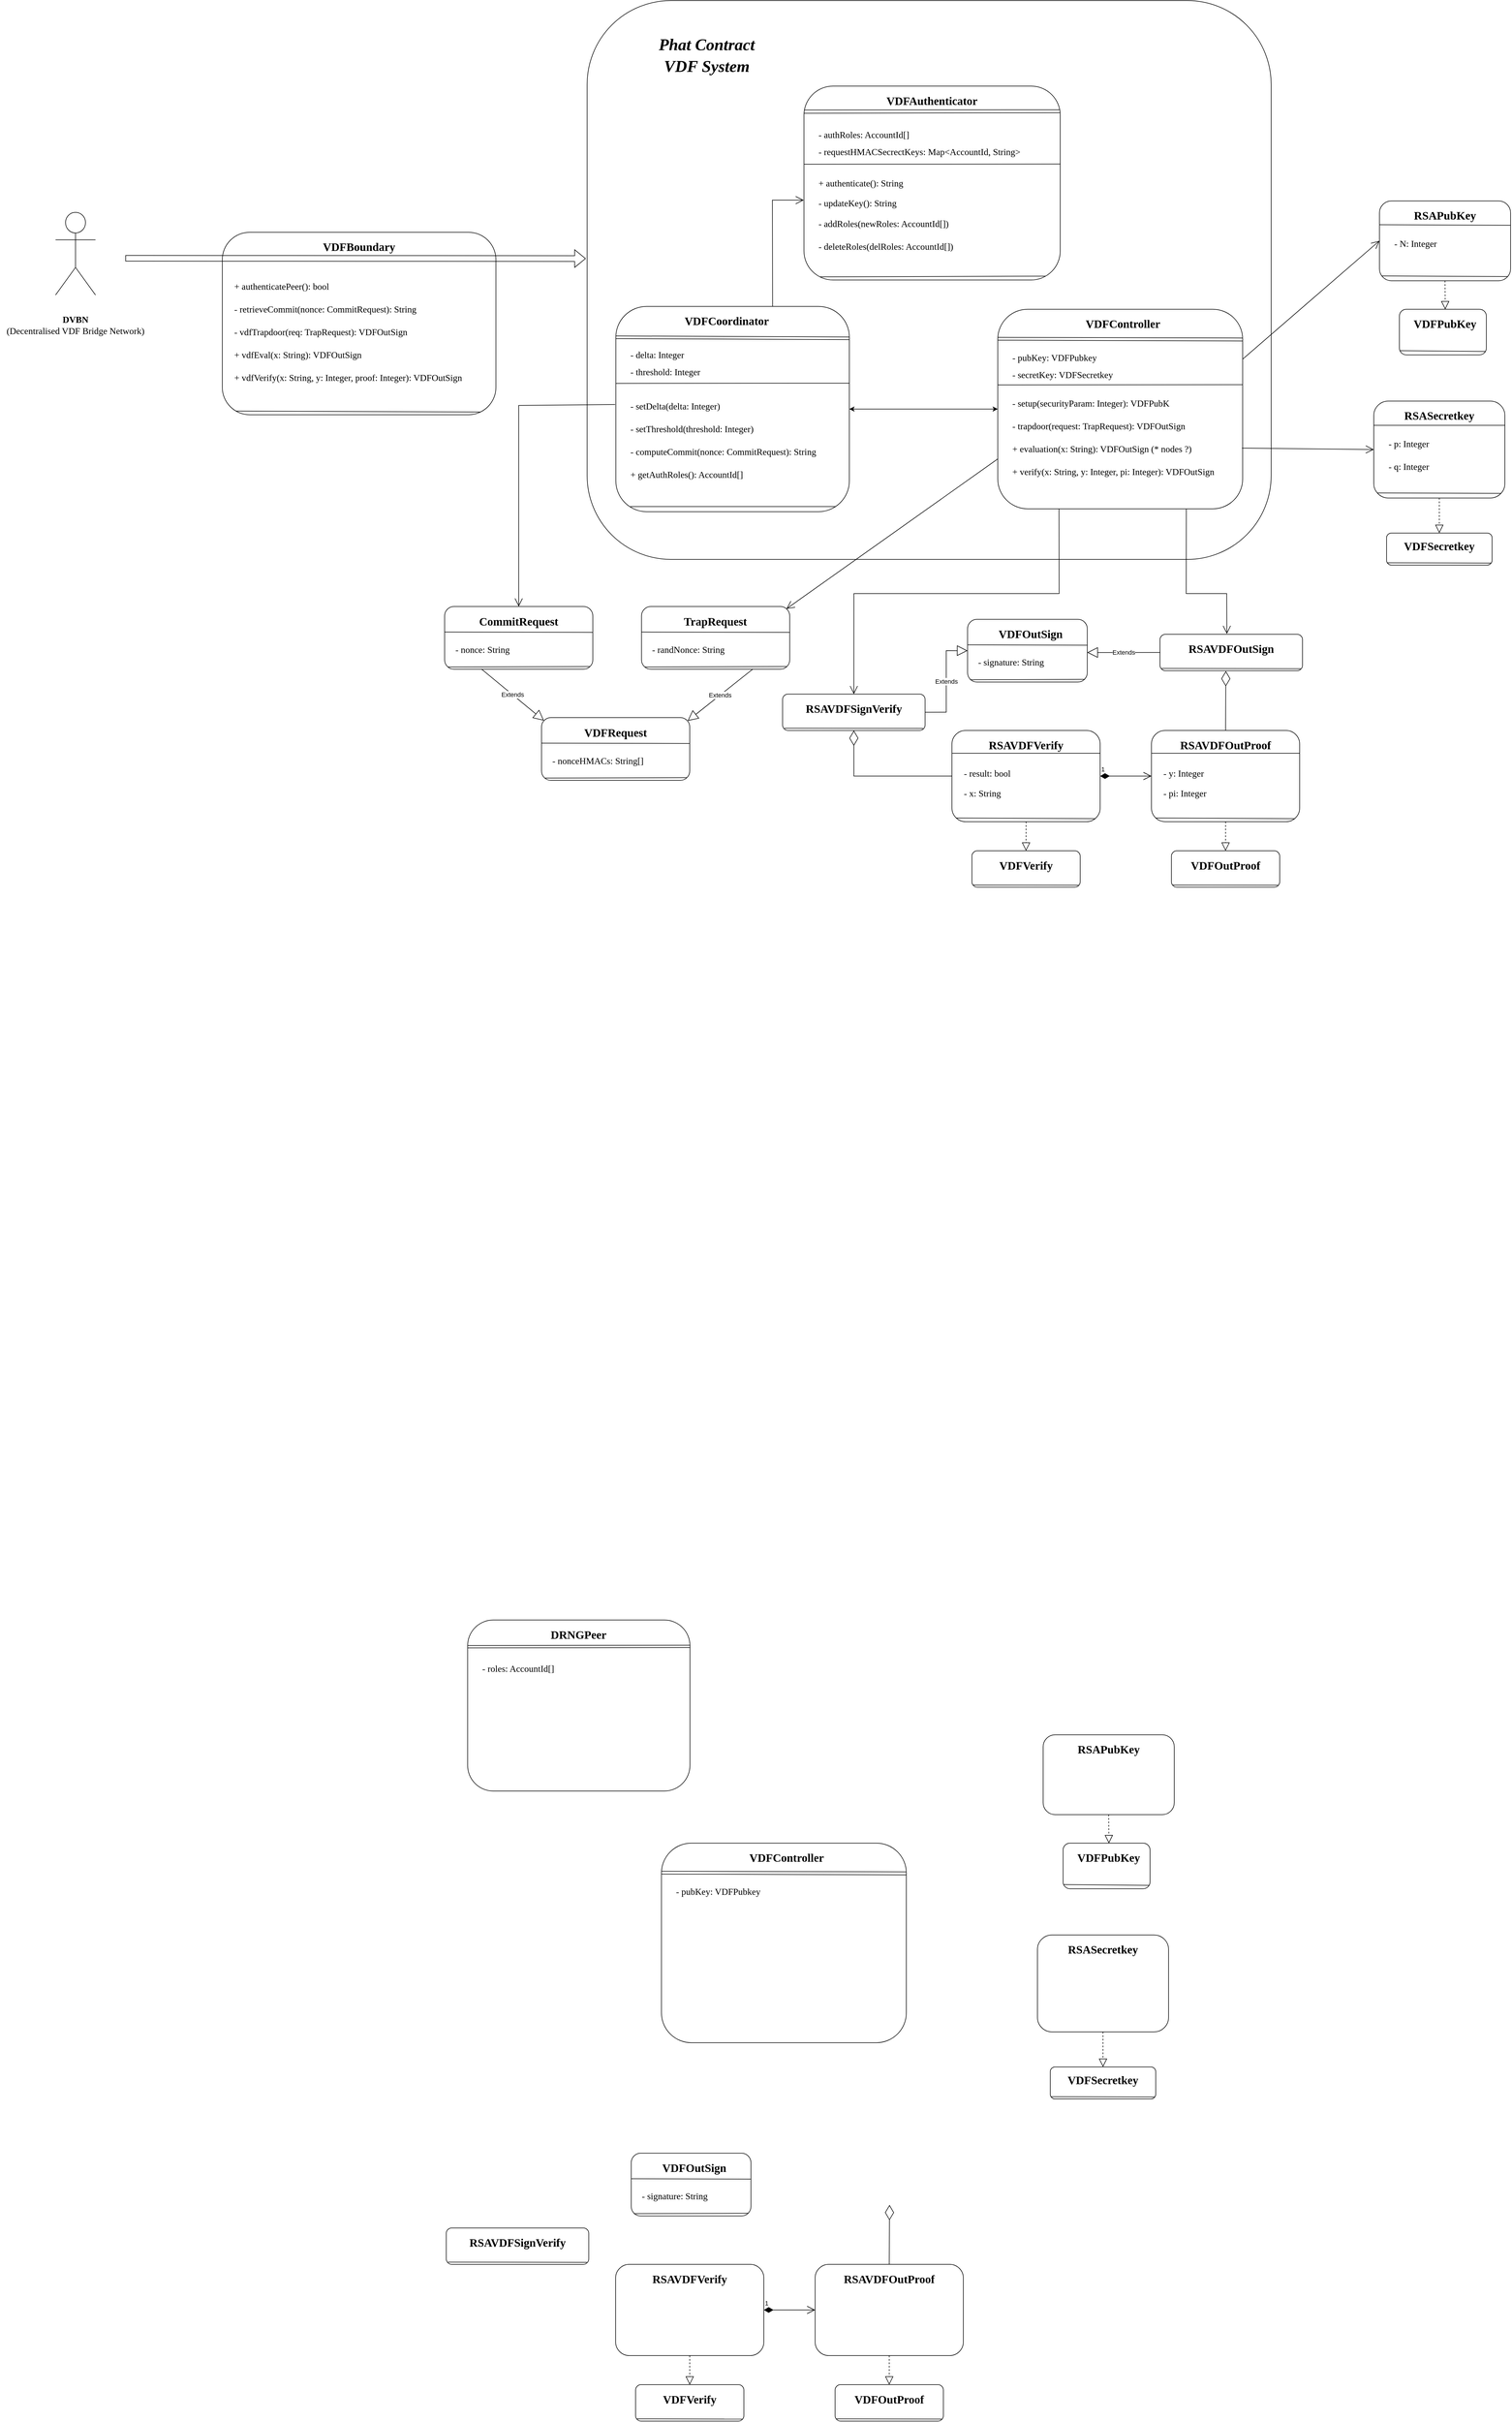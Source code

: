 <mxfile version="21.3.8" type="github">
  <diagram id="C5RBs43oDa-KdzZeNtuy" name="Page-1">
    <mxGraphModel dx="3411" dy="2114" grid="1" gridSize="10" guides="1" tooltips="1" connect="1" arrows="1" fold="1" page="1" pageScale="1" pageWidth="120000" pageHeight="160000" math="0" shadow="0">
      <root>
        <mxCell id="WIyWlLk6GJQsqaUBKTNV-0" />
        <mxCell id="WIyWlLk6GJQsqaUBKTNV-1" parent="WIyWlLk6GJQsqaUBKTNV-0" />
        <mxCell id="4ORtc5e7_A2lM1_t5F2B-108" value="" style="rounded=1;whiteSpace=wrap;html=1;" vertex="1" parent="WIyWlLk6GJQsqaUBKTNV-1">
          <mxGeometry x="1510" y="270" width="1200" height="980" as="geometry" />
        </mxCell>
        <mxCell id="3_1_JiswwGQ6XDFufu0A-0" value="" style="rounded=1;whiteSpace=wrap;html=1;" parent="WIyWlLk6GJQsqaUBKTNV-1" vertex="1">
          <mxGeometry x="2230.39" y="811.32" width="429.61" height="350" as="geometry" />
        </mxCell>
        <mxCell id="3_1_JiswwGQ6XDFufu0A-1" value="&lt;b&gt;VDFController&lt;/b&gt;" style="text;html=1;strokeColor=none;fillColor=none;align=center;verticalAlign=middle;whiteSpace=wrap;rounded=0;fontFamily=Georgia;fontSize=20;" parent="WIyWlLk6GJQsqaUBKTNV-1" vertex="1">
          <mxGeometry x="2370.2" y="811.32" width="160" height="50" as="geometry" />
        </mxCell>
        <mxCell id="3_1_JiswwGQ6XDFufu0A-7" value="&lt;font style=&quot;font-size: 16px;&quot; face=&quot;Georgia&quot;&gt;- pubKey: VDFPubkey&lt;/font&gt;" style="text;strokeColor=none;fillColor=none;align=left;verticalAlign=middle;spacingLeft=4;spacingRight=4;overflow=hidden;points=[[0,0.5],[1,0.5]];portConstraint=eastwest;rotatable=0;whiteSpace=wrap;html=1;" parent="WIyWlLk6GJQsqaUBKTNV-1" vertex="1">
          <mxGeometry x="2250.39" y="881.32" width="180" height="30" as="geometry" />
        </mxCell>
        <mxCell id="3_1_JiswwGQ6XDFufu0A-8" value="&lt;font style=&quot;font-size: 16px;&quot; face=&quot;Georgia&quot;&gt;- secretKey: VDFSecretkey&lt;/font&gt;" style="text;strokeColor=none;fillColor=none;align=left;verticalAlign=middle;spacingLeft=4;spacingRight=4;overflow=hidden;points=[[0,0.5],[1,0.5]];portConstraint=eastwest;rotatable=0;whiteSpace=wrap;html=1;" parent="WIyWlLk6GJQsqaUBKTNV-1" vertex="1">
          <mxGeometry x="2250.39" y="911.32" width="200" height="30" as="geometry" />
        </mxCell>
        <mxCell id="3_1_JiswwGQ6XDFufu0A-9" value="&lt;font style=&quot;font-size: 16px;&quot; face=&quot;Georgia&quot;&gt;- setup(securityParam: Integer): VDFPubK&lt;/font&gt;" style="text;strokeColor=none;fillColor=none;align=left;verticalAlign=middle;spacingLeft=4;spacingRight=4;overflow=hidden;points=[[0,0.5],[1,0.5]];portConstraint=eastwest;rotatable=0;whiteSpace=wrap;html=1;" parent="WIyWlLk6GJQsqaUBKTNV-1" vertex="1">
          <mxGeometry x="2250.39" y="961.32" width="339.61" height="30" as="geometry" />
        </mxCell>
        <mxCell id="3_1_JiswwGQ6XDFufu0A-10" value="&lt;font style=&quot;font-size: 16px;&quot; face=&quot;Georgia&quot;&gt;- trapdoor(request: TrapRequest): VDFOutSign&lt;/font&gt;" style="text;strokeColor=none;fillColor=none;align=left;verticalAlign=middle;spacingLeft=4;spacingRight=4;overflow=hidden;points=[[0,0.5],[1,0.5]];portConstraint=eastwest;rotatable=0;whiteSpace=wrap;html=1;" parent="WIyWlLk6GJQsqaUBKTNV-1" vertex="1">
          <mxGeometry x="2250.39" y="1001.32" width="349.61" height="30" as="geometry" />
        </mxCell>
        <mxCell id="3_1_JiswwGQ6XDFufu0A-11" value="&lt;font style=&quot;font-size: 16px;&quot; face=&quot;Georgia&quot;&gt;+ evaluation(x: String): VDFOutSign (* nodes ?)&lt;/font&gt;" style="text;strokeColor=none;fillColor=none;align=left;verticalAlign=middle;spacingLeft=4;spacingRight=4;overflow=hidden;points=[[0,0.5],[1,0.5]];portConstraint=eastwest;rotatable=0;whiteSpace=wrap;html=1;" parent="WIyWlLk6GJQsqaUBKTNV-1" vertex="1">
          <mxGeometry x="2250.39" y="1041.32" width="349.61" height="30" as="geometry" />
        </mxCell>
        <mxCell id="3_1_JiswwGQ6XDFufu0A-12" value="&lt;font style=&quot;font-size: 16px;&quot; face=&quot;Georgia&quot;&gt;+ verify(x: String, y: Integer, pi: Integer): VDFOutSign&lt;/font&gt;" style="text;strokeColor=none;fillColor=none;align=left;verticalAlign=middle;spacingLeft=4;spacingRight=4;overflow=hidden;points=[[0,0.5],[1,0.5]];portConstraint=eastwest;rotatable=0;whiteSpace=wrap;html=1;" parent="WIyWlLk6GJQsqaUBKTNV-1" vertex="1">
          <mxGeometry x="2250.39" y="1081.32" width="399.61" height="30" as="geometry" />
        </mxCell>
        <mxCell id="3_1_JiswwGQ6XDFufu0A-29" value="" style="rounded=1;whiteSpace=wrap;html=1;" parent="WIyWlLk6GJQsqaUBKTNV-1" vertex="1">
          <mxGeometry x="1560.39" y="806.32" width="409.61" height="360" as="geometry" />
        </mxCell>
        <mxCell id="3_1_JiswwGQ6XDFufu0A-30" value="&lt;b&gt;VDFCoordinator&lt;/b&gt;" style="text;html=1;strokeColor=none;fillColor=none;align=center;verticalAlign=middle;whiteSpace=wrap;rounded=0;fontFamily=Georgia;fontSize=20;" parent="WIyWlLk6GJQsqaUBKTNV-1" vertex="1">
          <mxGeometry x="1675.39" y="806.32" width="160" height="50" as="geometry" />
        </mxCell>
        <mxCell id="3_1_JiswwGQ6XDFufu0A-31" value="&lt;font style=&quot;font-size: 16px;&quot; face=&quot;Georgia&quot;&gt;- delta: Integer&lt;/font&gt;" style="text;strokeColor=none;fillColor=none;align=left;verticalAlign=middle;spacingLeft=4;spacingRight=4;overflow=hidden;points=[[0,0.5],[1,0.5]];portConstraint=eastwest;rotatable=0;whiteSpace=wrap;html=1;" parent="WIyWlLk6GJQsqaUBKTNV-1" vertex="1">
          <mxGeometry x="1580.39" y="876.32" width="180" height="30" as="geometry" />
        </mxCell>
        <mxCell id="3_1_JiswwGQ6XDFufu0A-32" value="&lt;font style=&quot;font-size: 16px;&quot; face=&quot;Georgia&quot;&gt;- threshold: Integer&lt;/font&gt;" style="text;strokeColor=none;fillColor=none;align=left;verticalAlign=middle;spacingLeft=4;spacingRight=4;overflow=hidden;points=[[0,0.5],[1,0.5]];portConstraint=eastwest;rotatable=0;whiteSpace=wrap;html=1;" parent="WIyWlLk6GJQsqaUBKTNV-1" vertex="1">
          <mxGeometry x="1580.39" y="906.32" width="170" height="30" as="geometry" />
        </mxCell>
        <mxCell id="3_1_JiswwGQ6XDFufu0A-33" value="&lt;font style=&quot;font-size: 16px;&quot; face=&quot;Georgia&quot;&gt;- setDelta(delta: Integer)&lt;/font&gt;" style="text;strokeColor=none;fillColor=none;align=left;verticalAlign=middle;spacingLeft=4;spacingRight=4;overflow=hidden;points=[[0,0.5],[1,0.5]];portConstraint=eastwest;rotatable=0;whiteSpace=wrap;html=1;" parent="WIyWlLk6GJQsqaUBKTNV-1" vertex="1">
          <mxGeometry x="1580.39" y="966.32" width="290" height="30" as="geometry" />
        </mxCell>
        <mxCell id="3_1_JiswwGQ6XDFufu0A-34" value="&lt;font style=&quot;font-size: 16px;&quot; face=&quot;Georgia&quot;&gt;- setThreshold(threshold: Integer)&lt;/font&gt;" style="text;strokeColor=none;fillColor=none;align=left;verticalAlign=middle;spacingLeft=4;spacingRight=4;overflow=hidden;points=[[0,0.5],[1,0.5]];portConstraint=eastwest;rotatable=0;whiteSpace=wrap;html=1;" parent="WIyWlLk6GJQsqaUBKTNV-1" vertex="1">
          <mxGeometry x="1580.39" y="1006.32" width="370" height="30" as="geometry" />
        </mxCell>
        <mxCell id="3_1_JiswwGQ6XDFufu0A-35" value="&lt;font style=&quot;font-size: 16px;&quot; face=&quot;Georgia&quot;&gt;- computeCommit(nonce: CommitRequest): String&lt;/font&gt;" style="text;strokeColor=none;fillColor=none;align=left;verticalAlign=middle;spacingLeft=4;spacingRight=4;overflow=hidden;points=[[0,0.5],[1,0.5]];portConstraint=eastwest;rotatable=0;whiteSpace=wrap;html=1;" parent="WIyWlLk6GJQsqaUBKTNV-1" vertex="1">
          <mxGeometry x="1580.39" y="1046.32" width="369.61" height="30" as="geometry" />
        </mxCell>
        <mxCell id="3_1_JiswwGQ6XDFufu0A-36" value="&lt;font style=&quot;font-size: 16px;&quot; face=&quot;Georgia&quot;&gt;+ getAuthRoles(): AccountId[]&lt;/font&gt;" style="text;strokeColor=none;fillColor=none;align=left;verticalAlign=middle;spacingLeft=4;spacingRight=4;overflow=hidden;points=[[0,0.5],[1,0.5]];portConstraint=eastwest;rotatable=0;whiteSpace=wrap;html=1;" parent="WIyWlLk6GJQsqaUBKTNV-1" vertex="1">
          <mxGeometry x="1580.39" y="1086.32" width="290" height="30" as="geometry" />
        </mxCell>
        <mxCell id="3_1_JiswwGQ6XDFufu0A-37" value="" style="rounded=1;whiteSpace=wrap;html=1;" parent="WIyWlLk6GJQsqaUBKTNV-1" vertex="1">
          <mxGeometry x="1890.39" y="420" width="449.61" height="340" as="geometry" />
        </mxCell>
        <mxCell id="3_1_JiswwGQ6XDFufu0A-38" value="&lt;b&gt;VDFAuthenticator&lt;/b&gt;" style="text;html=1;strokeColor=none;fillColor=none;align=center;verticalAlign=middle;whiteSpace=wrap;rounded=0;fontFamily=Georgia;fontSize=20;" parent="WIyWlLk6GJQsqaUBKTNV-1" vertex="1">
          <mxGeometry x="2035.2" y="420" width="160" height="50" as="geometry" />
        </mxCell>
        <mxCell id="3_1_JiswwGQ6XDFufu0A-39" value="&lt;font style=&quot;font-size: 16px;&quot; face=&quot;Georgia&quot;&gt;- authRoles: AccountId[]&lt;/font&gt;" style="text;strokeColor=none;fillColor=none;align=left;verticalAlign=middle;spacingLeft=4;spacingRight=4;overflow=hidden;points=[[0,0.5],[1,0.5]];portConstraint=eastwest;rotatable=0;whiteSpace=wrap;html=1;" parent="WIyWlLk6GJQsqaUBKTNV-1" vertex="1">
          <mxGeometry x="1910.39" y="490" width="199.61" height="30" as="geometry" />
        </mxCell>
        <mxCell id="3_1_JiswwGQ6XDFufu0A-41" value="&lt;font style=&quot;font-size: 16px;&quot; face=&quot;Georgia&quot;&gt;- updateKey(): String&lt;/font&gt;" style="text;strokeColor=none;fillColor=none;align=left;verticalAlign=middle;spacingLeft=4;spacingRight=4;overflow=hidden;points=[[0,0.5],[1,0.5]];portConstraint=eastwest;rotatable=0;whiteSpace=wrap;html=1;" parent="WIyWlLk6GJQsqaUBKTNV-1" vertex="1">
          <mxGeometry x="1910.0" y="610" width="290" height="30" as="geometry" />
        </mxCell>
        <mxCell id="3_1_JiswwGQ6XDFufu0A-42" value="&lt;font style=&quot;font-size: 16px;&quot; face=&quot;Georgia&quot;&gt;- addRoles(newRoles: AccountId[])&lt;/font&gt;" style="text;strokeColor=none;fillColor=none;align=left;verticalAlign=middle;spacingLeft=4;spacingRight=4;overflow=hidden;points=[[0,0.5],[1,0.5]];portConstraint=eastwest;rotatable=0;whiteSpace=wrap;html=1;" parent="WIyWlLk6GJQsqaUBKTNV-1" vertex="1">
          <mxGeometry x="1910.39" y="646.32" width="290" height="30" as="geometry" />
        </mxCell>
        <mxCell id="3_1_JiswwGQ6XDFufu0A-43" value="&lt;font style=&quot;font-size: 16px;&quot; face=&quot;Georgia&quot;&gt;- deleteRoles(delRoles: AccountId[])&lt;/font&gt;" style="text;strokeColor=none;fillColor=none;align=left;verticalAlign=middle;spacingLeft=4;spacingRight=4;overflow=hidden;points=[[0,0.5],[1,0.5]];portConstraint=eastwest;rotatable=0;whiteSpace=wrap;html=1;" parent="WIyWlLk6GJQsqaUBKTNV-1" vertex="1">
          <mxGeometry x="1910.0" y="686.32" width="290" height="30" as="geometry" />
        </mxCell>
        <mxCell id="3_1_JiswwGQ6XDFufu0A-45" value="" style="rounded=1;whiteSpace=wrap;html=1;" parent="WIyWlLk6GJQsqaUBKTNV-1" vertex="1">
          <mxGeometry x="2900" y="621.32" width="230" height="140" as="geometry" />
        </mxCell>
        <mxCell id="3_1_JiswwGQ6XDFufu0A-46" value="&lt;b&gt;RSAPubKey&lt;/b&gt;" style="text;html=1;strokeColor=none;fillColor=none;align=center;verticalAlign=middle;whiteSpace=wrap;rounded=0;fontFamily=Georgia;fontSize=20;" parent="WIyWlLk6GJQsqaUBKTNV-1" vertex="1">
          <mxGeometry x="2935" y="621.32" width="160" height="50" as="geometry" />
        </mxCell>
        <mxCell id="3_1_JiswwGQ6XDFufu0A-47" value="&lt;font style=&quot;font-size: 16px;&quot; face=&quot;Georgia&quot;&gt;- N: Integer&lt;/font&gt;" style="text;strokeColor=none;fillColor=none;align=left;verticalAlign=middle;spacingLeft=4;spacingRight=4;overflow=hidden;points=[[0,0.5],[1,0.5]];portConstraint=eastwest;rotatable=0;whiteSpace=wrap;html=1;" parent="WIyWlLk6GJQsqaUBKTNV-1" vertex="1">
          <mxGeometry x="2920" y="681.32" width="180" height="30" as="geometry" />
        </mxCell>
        <mxCell id="3_1_JiswwGQ6XDFufu0A-53" value="" style="rounded=1;whiteSpace=wrap;html=1;" parent="WIyWlLk6GJQsqaUBKTNV-1" vertex="1">
          <mxGeometry x="2935" y="811.32" width="152.5" height="80" as="geometry" />
        </mxCell>
        <mxCell id="3_1_JiswwGQ6XDFufu0A-54" value="&lt;b&gt;VDFPubKey&lt;/b&gt;" style="text;html=1;strokeColor=none;fillColor=none;align=center;verticalAlign=middle;whiteSpace=wrap;rounded=0;fontFamily=Georgia;fontSize=20;" parent="WIyWlLk6GJQsqaUBKTNV-1" vertex="1">
          <mxGeometry x="2935" y="816.32" width="160" height="40" as="geometry" />
        </mxCell>
        <mxCell id="3_1_JiswwGQ6XDFufu0A-56" value="" style="rounded=1;whiteSpace=wrap;html=1;" parent="WIyWlLk6GJQsqaUBKTNV-1" vertex="1">
          <mxGeometry x="2890" y="972.36" width="230" height="170" as="geometry" />
        </mxCell>
        <mxCell id="3_1_JiswwGQ6XDFufu0A-57" value="&lt;b&gt;RSASecretkey&lt;/b&gt;" style="text;html=1;strokeColor=none;fillColor=none;align=center;verticalAlign=middle;whiteSpace=wrap;rounded=0;fontFamily=Georgia;fontSize=20;" parent="WIyWlLk6GJQsqaUBKTNV-1" vertex="1">
          <mxGeometry x="2925" y="972.36" width="160" height="50" as="geometry" />
        </mxCell>
        <mxCell id="3_1_JiswwGQ6XDFufu0A-58" value="&lt;font style=&quot;font-size: 16px;&quot; face=&quot;Georgia&quot;&gt;- p: Integer&lt;/font&gt;" style="text;strokeColor=none;fillColor=none;align=left;verticalAlign=middle;spacingLeft=4;spacingRight=4;overflow=hidden;points=[[0,0.5],[1,0.5]];portConstraint=eastwest;rotatable=0;whiteSpace=wrap;html=1;" parent="WIyWlLk6GJQsqaUBKTNV-1" vertex="1">
          <mxGeometry x="2910" y="1032.36" width="180" height="30" as="geometry" />
        </mxCell>
        <mxCell id="3_1_JiswwGQ6XDFufu0A-59" value="" style="rounded=1;whiteSpace=wrap;html=1;" parent="WIyWlLk6GJQsqaUBKTNV-1" vertex="1">
          <mxGeometry x="2912.5" y="1203.82" width="185" height="56.18" as="geometry" />
        </mxCell>
        <mxCell id="3_1_JiswwGQ6XDFufu0A-60" value="&lt;b&gt;VDFSecretkey&lt;/b&gt;" style="text;html=1;strokeColor=none;fillColor=none;align=center;verticalAlign=middle;whiteSpace=wrap;rounded=0;fontFamily=Georgia;fontSize=20;" parent="WIyWlLk6GJQsqaUBKTNV-1" vertex="1">
          <mxGeometry x="2925" y="1203.82" width="160" height="43.82" as="geometry" />
        </mxCell>
        <mxCell id="3_1_JiswwGQ6XDFufu0A-61" value="&lt;font style=&quot;font-size: 16px;&quot; face=&quot;Georgia&quot;&gt;- q: Integer&lt;/font&gt;" style="text;strokeColor=none;fillColor=none;align=left;verticalAlign=middle;spacingLeft=4;spacingRight=4;overflow=hidden;points=[[0,0.5],[1,0.5]];portConstraint=eastwest;rotatable=0;whiteSpace=wrap;html=1;" parent="WIyWlLk6GJQsqaUBKTNV-1" vertex="1">
          <mxGeometry x="2910" y="1072.36" width="180" height="30" as="geometry" />
        </mxCell>
        <mxCell id="3_1_JiswwGQ6XDFufu0A-62" value="" style="endArrow=block;dashed=1;endFill=0;endSize=12;html=1;rounded=0;exitX=0.5;exitY=1;exitDx=0;exitDy=0;entryX=0.527;entryY=0.004;entryDx=0;entryDy=0;entryPerimeter=0;" parent="WIyWlLk6GJQsqaUBKTNV-1" source="3_1_JiswwGQ6XDFufu0A-45" target="3_1_JiswwGQ6XDFufu0A-53" edge="1">
          <mxGeometry width="160" relative="1" as="geometry">
            <mxPoint x="3410.0" y="931.32" as="sourcePoint" />
            <mxPoint x="3015.5" y="841.32" as="targetPoint" />
          </mxGeometry>
        </mxCell>
        <mxCell id="3_1_JiswwGQ6XDFufu0A-64" value="" style="endArrow=block;dashed=1;endFill=0;endSize=12;html=1;rounded=0;entryX=0.5;entryY=0;entryDx=0;entryDy=0;exitX=0.5;exitY=1;exitDx=0;exitDy=0;" parent="WIyWlLk6GJQsqaUBKTNV-1" source="3_1_JiswwGQ6XDFufu0A-56" target="3_1_JiswwGQ6XDFufu0A-59" edge="1">
          <mxGeometry width="160" relative="1" as="geometry">
            <mxPoint x="2770" y="1172.36" as="sourcePoint" />
            <mxPoint x="2830" y="1262.36" as="targetPoint" />
          </mxGeometry>
        </mxCell>
        <mxCell id="3_1_JiswwGQ6XDFufu0A-66" value="" style="endArrow=open;endFill=1;endSize=12;html=1;rounded=0;exitX=1;exitY=0.25;exitDx=0;exitDy=0;entryX=0;entryY=0.5;entryDx=0;entryDy=0;" parent="WIyWlLk6GJQsqaUBKTNV-1" source="3_1_JiswwGQ6XDFufu0A-0" target="3_1_JiswwGQ6XDFufu0A-45" edge="1">
          <mxGeometry width="160" relative="1" as="geometry">
            <mxPoint x="2360.39" y="1081.32" as="sourcePoint" />
            <mxPoint x="3100.39" y="721.32" as="targetPoint" />
          </mxGeometry>
        </mxCell>
        <mxCell id="3_1_JiswwGQ6XDFufu0A-67" value="" style="endArrow=open;endFill=1;endSize=12;html=1;rounded=0;exitX=0.997;exitY=0.696;exitDx=0;exitDy=0;entryX=0;entryY=0.5;entryDx=0;entryDy=0;exitPerimeter=0;" parent="WIyWlLk6GJQsqaUBKTNV-1" source="3_1_JiswwGQ6XDFufu0A-0" target="3_1_JiswwGQ6XDFufu0A-56" edge="1">
          <mxGeometry width="160" relative="1" as="geometry">
            <mxPoint x="2180.39" y="1231.32" as="sourcePoint" />
            <mxPoint x="1900.39" y="1133.32" as="targetPoint" />
          </mxGeometry>
        </mxCell>
        <mxCell id="3_1_JiswwGQ6XDFufu0A-72" value="" style="rounded=1;whiteSpace=wrap;html=1;" parent="WIyWlLk6GJQsqaUBKTNV-1" vertex="1">
          <mxGeometry x="870" y="676.32" width="480" height="320" as="geometry" />
        </mxCell>
        <mxCell id="3_1_JiswwGQ6XDFufu0A-73" value="&lt;b&gt;VDFBoundary&lt;/b&gt;" style="text;html=1;strokeColor=none;fillColor=none;align=center;verticalAlign=middle;whiteSpace=wrap;rounded=0;fontFamily=Georgia;fontSize=20;" parent="WIyWlLk6GJQsqaUBKTNV-1" vertex="1">
          <mxGeometry x="1030" y="676.32" width="160" height="50" as="geometry" />
        </mxCell>
        <mxCell id="3_1_JiswwGQ6XDFufu0A-74" value="&lt;font style=&quot;font-size: 16px;&quot; face=&quot;Georgia&quot;&gt;+ authenticatePeer(): bool&lt;/font&gt;" style="text;strokeColor=none;fillColor=none;align=left;verticalAlign=middle;spacingLeft=4;spacingRight=4;overflow=hidden;points=[[0,0.5],[1,0.5]];portConstraint=eastwest;rotatable=0;whiteSpace=wrap;html=1;" parent="WIyWlLk6GJQsqaUBKTNV-1" vertex="1">
          <mxGeometry x="885" y="756.32" width="215" height="30" as="geometry" />
        </mxCell>
        <mxCell id="3_1_JiswwGQ6XDFufu0A-75" value="&lt;font style=&quot;font-size: 16px;&quot; face=&quot;Georgia&quot;&gt;- retrieveCommit(nonce: CommitRequest): String&lt;/font&gt;" style="text;strokeColor=none;fillColor=none;align=left;verticalAlign=middle;spacingLeft=4;spacingRight=4;overflow=hidden;points=[[0,0.5],[1,0.5]];portConstraint=eastwest;rotatable=0;whiteSpace=wrap;html=1;" parent="WIyWlLk6GJQsqaUBKTNV-1" vertex="1">
          <mxGeometry x="885" y="796.32" width="385" height="30" as="geometry" />
        </mxCell>
        <mxCell id="3_1_JiswwGQ6XDFufu0A-77" value="&lt;font style=&quot;font-size: 16px;&quot; face=&quot;Georgia&quot;&gt;- vdfTrapdoor(req: TrapRequest): VDFOutSign&lt;/font&gt;" style="text;strokeColor=none;fillColor=none;align=left;verticalAlign=middle;spacingLeft=4;spacingRight=4;overflow=hidden;points=[[0,0.5],[1,0.5]];portConstraint=eastwest;rotatable=0;whiteSpace=wrap;html=1;" parent="WIyWlLk6GJQsqaUBKTNV-1" vertex="1">
          <mxGeometry x="885" y="836.32" width="345" height="30" as="geometry" />
        </mxCell>
        <mxCell id="3_1_JiswwGQ6XDFufu0A-78" value="&lt;font style=&quot;font-size: 16px;&quot; face=&quot;Georgia&quot;&gt;+ vdfEval(x: String): VDFOutSign&lt;/font&gt;" style="text;strokeColor=none;fillColor=none;align=left;verticalAlign=middle;spacingLeft=4;spacingRight=4;overflow=hidden;points=[[0,0.5],[1,0.5]];portConstraint=eastwest;rotatable=0;whiteSpace=wrap;html=1;" parent="WIyWlLk6GJQsqaUBKTNV-1" vertex="1">
          <mxGeometry x="885" y="876.32" width="265" height="30" as="geometry" />
        </mxCell>
        <mxCell id="3_1_JiswwGQ6XDFufu0A-79" value="&lt;font style=&quot;font-size: 16px;&quot; face=&quot;Georgia&quot;&gt;+ vdfVerify(x: String, y: Integer, proof: Integer): VDFOutSign&lt;/font&gt;" style="text;strokeColor=none;fillColor=none;align=left;verticalAlign=middle;spacingLeft=4;spacingRight=4;overflow=hidden;points=[[0,0.5],[1,0.5]];portConstraint=eastwest;rotatable=0;whiteSpace=wrap;html=1;" parent="WIyWlLk6GJQsqaUBKTNV-1" vertex="1">
          <mxGeometry x="885" y="916.32" width="445" height="30" as="geometry" />
        </mxCell>
        <mxCell id="3_1_JiswwGQ6XDFufu0A-80" value="" style="endArrow=open;endFill=1;endSize=12;html=1;rounded=0;exitX=0.77;exitY=1.001;exitDx=0;exitDy=0;entryX=0.452;entryY=-0.015;entryDx=0;entryDy=0;exitPerimeter=0;entryPerimeter=0;" parent="WIyWlLk6GJQsqaUBKTNV-1" source="3_1_JiswwGQ6XDFufu0A-0" target="HBPohB_J1IHhmAhJm7vf-85" edge="1">
          <mxGeometry width="160" relative="1" as="geometry">
            <mxPoint x="2240.39" y="1083.32" as="sourcePoint" />
            <mxPoint x="2632.5" y="1355.14" as="targetPoint" />
            <Array as="points">
              <mxPoint x="2561" y="1310" />
              <mxPoint x="2632" y="1310" />
            </Array>
          </mxGeometry>
        </mxCell>
        <mxCell id="dONdPEmkpNlLmObzI7pI-0" value="" style="endArrow=none;html=1;rounded=0;exitX=-0.001;exitY=0.141;exitDx=0;exitDy=0;exitPerimeter=0;entryX=1;entryY=0.144;entryDx=0;entryDy=0;entryPerimeter=0;" parent="WIyWlLk6GJQsqaUBKTNV-1" source="3_1_JiswwGQ6XDFufu0A-0" target="3_1_JiswwGQ6XDFufu0A-0" edge="1">
          <mxGeometry width="50" height="50" relative="1" as="geometry">
            <mxPoint x="2930.39" y="1201.32" as="sourcePoint" />
            <mxPoint x="2980.39" y="1151.32" as="targetPoint" />
          </mxGeometry>
        </mxCell>
        <mxCell id="dONdPEmkpNlLmObzI7pI-1" value="" style="endArrow=none;html=1;rounded=0;exitX=0.001;exitY=0.155;exitDx=0;exitDy=0;exitPerimeter=0;entryX=1;entryY=0.159;entryDx=0;entryDy=0;entryPerimeter=0;" parent="WIyWlLk6GJQsqaUBKTNV-1" source="3_1_JiswwGQ6XDFufu0A-0" target="3_1_JiswwGQ6XDFufu0A-0" edge="1">
          <mxGeometry width="50" height="50" relative="1" as="geometry">
            <mxPoint x="2240.39" y="870.32" as="sourcePoint" />
            <mxPoint x="2630.39" y="871.32" as="targetPoint" />
          </mxGeometry>
        </mxCell>
        <mxCell id="dONdPEmkpNlLmObzI7pI-2" value="" style="endArrow=none;html=1;rounded=0;exitX=0;exitY=0.379;exitDx=0;exitDy=0;exitPerimeter=0;entryX=1.001;entryY=0.378;entryDx=0;entryDy=0;entryPerimeter=0;" parent="WIyWlLk6GJQsqaUBKTNV-1" source="3_1_JiswwGQ6XDFufu0A-0" target="3_1_JiswwGQ6XDFufu0A-0" edge="1">
          <mxGeometry width="50" height="50" relative="1" as="geometry">
            <mxPoint x="2240.39" y="875.32" as="sourcePoint" />
            <mxPoint x="2630.39" y="877.32" as="targetPoint" />
          </mxGeometry>
        </mxCell>
        <mxCell id="dONdPEmkpNlLmObzI7pI-3" value="" style="endArrow=none;html=1;rounded=0;exitX=0.004;exitY=0.908;exitDx=0;exitDy=0;exitPerimeter=0;entryX=0.992;entryY=0.926;entryDx=0;entryDy=0;entryPerimeter=0;" parent="WIyWlLk6GJQsqaUBKTNV-1" source="3_1_JiswwGQ6XDFufu0A-53" target="3_1_JiswwGQ6XDFufu0A-53" edge="1">
          <mxGeometry width="50" height="50" relative="1" as="geometry">
            <mxPoint x="3157.5" y="901.32" as="sourcePoint" />
            <mxPoint x="3167.5" y="881.32" as="targetPoint" />
          </mxGeometry>
        </mxCell>
        <mxCell id="dONdPEmkpNlLmObzI7pI-4" value="" style="endArrow=none;html=1;rounded=0;exitX=0.017;exitY=0.94;exitDx=0;exitDy=0;exitPerimeter=0;entryX=0.979;entryY=0.948;entryDx=0;entryDy=0;entryPerimeter=0;" parent="WIyWlLk6GJQsqaUBKTNV-1" source="3_1_JiswwGQ6XDFufu0A-45" target="3_1_JiswwGQ6XDFufu0A-45" edge="1">
          <mxGeometry width="50" height="50" relative="1" as="geometry">
            <mxPoint x="2902" y="716.32" as="sourcePoint" />
            <mxPoint x="3130" y="717.32" as="targetPoint" />
          </mxGeometry>
        </mxCell>
        <mxCell id="dONdPEmkpNlLmObzI7pI-5" value="" style="endArrow=none;html=1;rounded=0;exitX=-0.002;exitY=0.299;exitDx=0;exitDy=0;exitPerimeter=0;entryX=0.999;entryY=0.305;entryDx=0;entryDy=0;entryPerimeter=0;" parent="WIyWlLk6GJQsqaUBKTNV-1" source="3_1_JiswwGQ6XDFufu0A-45" target="3_1_JiswwGQ6XDFufu0A-45" edge="1">
          <mxGeometry width="50" height="50" relative="1" as="geometry">
            <mxPoint x="2900" y="671.32" as="sourcePoint" />
            <mxPoint x="3122" y="672.32" as="targetPoint" />
          </mxGeometry>
        </mxCell>
        <mxCell id="dONdPEmkpNlLmObzI7pI-7" value="" style="endArrow=none;html=1;rounded=0;exitX=0;exitY=0.25;exitDx=0;exitDy=0;entryX=1;entryY=0.25;entryDx=0;entryDy=0;" parent="WIyWlLk6GJQsqaUBKTNV-1" source="3_1_JiswwGQ6XDFufu0A-56" target="3_1_JiswwGQ6XDFufu0A-56" edge="1">
          <mxGeometry width="50" height="50" relative="1" as="geometry">
            <mxPoint x="2920" y="1082.36" as="sourcePoint" />
            <mxPoint x="2970" y="1032.36" as="targetPoint" />
          </mxGeometry>
        </mxCell>
        <mxCell id="dONdPEmkpNlLmObzI7pI-8" value="" style="endArrow=none;html=1;rounded=0;exitX=0.026;exitY=0.948;exitDx=0;exitDy=0;exitPerimeter=0;entryX=0.97;entryY=0.952;entryDx=0;entryDy=0;entryPerimeter=0;" parent="WIyWlLk6GJQsqaUBKTNV-1" source="3_1_JiswwGQ6XDFufu0A-56" target="3_1_JiswwGQ6XDFufu0A-56" edge="1">
          <mxGeometry width="50" height="50" relative="1" as="geometry">
            <mxPoint x="2900" y="1025.36" as="sourcePoint" />
            <mxPoint x="3110" y="1133.36" as="targetPoint" />
          </mxGeometry>
        </mxCell>
        <mxCell id="dONdPEmkpNlLmObzI7pI-9" value="" style="endArrow=none;html=1;rounded=0;exitX=0.008;exitY=0.928;exitDx=0;exitDy=0;exitPerimeter=0;entryX=0.991;entryY=0.938;entryDx=0;entryDy=0;entryPerimeter=0;" parent="WIyWlLk6GJQsqaUBKTNV-1" source="3_1_JiswwGQ6XDFufu0A-59" target="3_1_JiswwGQ6XDFufu0A-59" edge="1">
          <mxGeometry width="50" height="50" relative="1" as="geometry">
            <mxPoint x="3100" y="1173.82" as="sourcePoint" />
            <mxPoint x="3150" y="1123.82" as="targetPoint" />
          </mxGeometry>
        </mxCell>
        <mxCell id="dONdPEmkpNlLmObzI7pI-12" value="" style="endArrow=none;html=1;rounded=0;exitX=-0.001;exitY=0.144;exitDx=0;exitDy=0;exitPerimeter=0;entryX=1.001;entryY=0.149;entryDx=0;entryDy=0;entryPerimeter=0;" parent="WIyWlLk6GJQsqaUBKTNV-1" source="3_1_JiswwGQ6XDFufu0A-29" target="3_1_JiswwGQ6XDFufu0A-29" edge="1">
          <mxGeometry width="50" height="50" relative="1" as="geometry">
            <mxPoint x="2040.39" y="1021.32" as="sourcePoint" />
            <mxPoint x="1950.39" y="861.32" as="targetPoint" />
          </mxGeometry>
        </mxCell>
        <mxCell id="dONdPEmkpNlLmObzI7pI-13" value="" style="endArrow=none;html=1;rounded=0;exitX=0;exitY=0.157;exitDx=0;exitDy=0;exitPerimeter=0;entryX=0.999;entryY=0.162;entryDx=0;entryDy=0;entryPerimeter=0;" parent="WIyWlLk6GJQsqaUBKTNV-1" source="3_1_JiswwGQ6XDFufu0A-29" target="3_1_JiswwGQ6XDFufu0A-29" edge="1">
          <mxGeometry width="50" height="50" relative="1" as="geometry">
            <mxPoint x="1570.39" y="868.32" as="sourcePoint" />
            <mxPoint x="1960.39" y="870.32" as="targetPoint" />
          </mxGeometry>
        </mxCell>
        <mxCell id="dONdPEmkpNlLmObzI7pI-14" value="" style="endArrow=none;html=1;rounded=0;exitX=0.062;exitY=0.975;exitDx=0;exitDy=0;exitPerimeter=0;entryX=0.942;entryY=0.975;entryDx=0;entryDy=0;entryPerimeter=0;" parent="WIyWlLk6GJQsqaUBKTNV-1" source="3_1_JiswwGQ6XDFufu0A-29" target="3_1_JiswwGQ6XDFufu0A-29" edge="1">
          <mxGeometry width="50" height="50" relative="1" as="geometry">
            <mxPoint x="1570.39" y="1131.32" as="sourcePoint" />
            <mxPoint x="1960.39" y="1132.32" as="targetPoint" />
          </mxGeometry>
        </mxCell>
        <mxCell id="dONdPEmkpNlLmObzI7pI-15" value="" style="endArrow=none;html=1;rounded=0;exitX=0;exitY=0.375;exitDx=0;exitDy=0;exitPerimeter=0;entryX=0.999;entryY=0.374;entryDx=0;entryDy=0;entryPerimeter=0;" parent="WIyWlLk6GJQsqaUBKTNV-1" source="3_1_JiswwGQ6XDFufu0A-29" target="3_1_JiswwGQ6XDFufu0A-29" edge="1">
          <mxGeometry width="50" height="50" relative="1" as="geometry">
            <mxPoint x="1660.39" y="971.32" as="sourcePoint" />
            <mxPoint x="1950.39" y="941.32" as="targetPoint" />
          </mxGeometry>
        </mxCell>
        <mxCell id="dONdPEmkpNlLmObzI7pI-23" value="" style="endArrow=none;html=1;rounded=0;exitX=0.05;exitY=0.98;exitDx=0;exitDy=0;exitPerimeter=0;entryX=0.944;entryY=0.985;entryDx=0;entryDy=0;entryPerimeter=0;" parent="WIyWlLk6GJQsqaUBKTNV-1" source="3_1_JiswwGQ6XDFufu0A-72" target="3_1_JiswwGQ6XDFufu0A-72" edge="1">
          <mxGeometry width="50" height="50" relative="1" as="geometry">
            <mxPoint x="1400" y="946.32" as="sourcePoint" />
            <mxPoint x="1450" y="896.32" as="targetPoint" />
          </mxGeometry>
        </mxCell>
        <mxCell id="dONdPEmkpNlLmObzI7pI-31" value="" style="rounded=1;whiteSpace=wrap;html=1;" parent="WIyWlLk6GJQsqaUBKTNV-1" vertex="1">
          <mxGeometry x="2500" y="1550" width="260" height="160" as="geometry" />
        </mxCell>
        <mxCell id="dONdPEmkpNlLmObzI7pI-32" value="&lt;b&gt;RSAVDFOutProof&lt;/b&gt;" style="text;html=1;strokeColor=none;fillColor=none;align=center;verticalAlign=middle;whiteSpace=wrap;rounded=0;fontFamily=Georgia;fontSize=20;" parent="WIyWlLk6GJQsqaUBKTNV-1" vertex="1">
          <mxGeometry x="2550" y="1550" width="160" height="50" as="geometry" />
        </mxCell>
        <mxCell id="dONdPEmkpNlLmObzI7pI-33" value="&lt;font style=&quot;font-size: 16px;&quot; face=&quot;Georgia&quot;&gt;- y: Integer&amp;nbsp;&lt;/font&gt;" style="text;strokeColor=none;fillColor=none;align=left;verticalAlign=middle;spacingLeft=4;spacingRight=4;overflow=hidden;points=[[0,0.5],[1,0.5]];portConstraint=eastwest;rotatable=0;whiteSpace=wrap;html=1;" parent="WIyWlLk6GJQsqaUBKTNV-1" vertex="1">
          <mxGeometry x="2515" y="1610" width="235" height="30" as="geometry" />
        </mxCell>
        <mxCell id="dONdPEmkpNlLmObzI7pI-34" value="&lt;font style=&quot;font-size: 16px;&quot; face=&quot;Georgia&quot;&gt;- pi: Integer&lt;/font&gt;" style="text;strokeColor=none;fillColor=none;align=left;verticalAlign=middle;spacingLeft=4;spacingRight=4;overflow=hidden;points=[[0,0.5],[1,0.5]];portConstraint=eastwest;rotatable=0;whiteSpace=wrap;html=1;" parent="WIyWlLk6GJQsqaUBKTNV-1" vertex="1">
          <mxGeometry x="2515" y="1645" width="180" height="30" as="geometry" />
        </mxCell>
        <mxCell id="dONdPEmkpNlLmObzI7pI-35" value="" style="rounded=1;whiteSpace=wrap;html=1;" parent="WIyWlLk6GJQsqaUBKTNV-1" vertex="1">
          <mxGeometry x="2535" y="1761.05" width="190" height="63.81" as="geometry" />
        </mxCell>
        <mxCell id="dONdPEmkpNlLmObzI7pI-36" value="&lt;b&gt;VDFOutProof&lt;/b&gt;" style="text;html=1;strokeColor=none;fillColor=none;align=center;verticalAlign=middle;whiteSpace=wrap;rounded=0;fontFamily=Georgia;fontSize=20;" parent="WIyWlLk6GJQsqaUBKTNV-1" vertex="1">
          <mxGeometry x="2550" y="1761.05" width="160" height="50" as="geometry" />
        </mxCell>
        <mxCell id="dONdPEmkpNlLmObzI7pI-39" value="" style="endArrow=block;dashed=1;endFill=0;endSize=12;html=1;rounded=0;exitX=0.5;exitY=1;exitDx=0;exitDy=0;entryX=0.5;entryY=0;entryDx=0;entryDy=0;" parent="WIyWlLk6GJQsqaUBKTNV-1" source="dONdPEmkpNlLmObzI7pI-31" target="dONdPEmkpNlLmObzI7pI-36" edge="1">
          <mxGeometry width="160" relative="1" as="geometry">
            <mxPoint x="3297.5" y="1670" as="sourcePoint" />
            <mxPoint x="3457.5" y="1670" as="targetPoint" />
          </mxGeometry>
        </mxCell>
        <mxCell id="LTDBiNSd2jul_zr3KSY6-1" value="" style="endArrow=diamondThin;endFill=0;endSize=24;html=1;rounded=0;exitX=0.5;exitY=0;exitDx=0;exitDy=0;entryX=0.462;entryY=1.009;entryDx=0;entryDy=0;entryPerimeter=0;" parent="WIyWlLk6GJQsqaUBKTNV-1" source="dONdPEmkpNlLmObzI7pI-32" target="HBPohB_J1IHhmAhJm7vf-84" edge="1">
          <mxGeometry width="160" relative="1" as="geometry">
            <mxPoint x="2705" y="1600.14" as="sourcePoint" />
            <mxPoint x="2630" y="1440" as="targetPoint" />
          </mxGeometry>
        </mxCell>
        <mxCell id="LTDBiNSd2jul_zr3KSY6-10" value="&lt;font style=&quot;font-size: 31px;&quot; face=&quot;Georgia&quot;&gt;&lt;i style=&quot;font-size: 29px;&quot;&gt;&lt;b&gt;Phat Contract&lt;br&gt;VDF System&lt;/b&gt;&lt;/i&gt;&lt;br&gt;&lt;/font&gt;" style="text;html=1;strokeColor=none;fillColor=none;align=center;verticalAlign=middle;whiteSpace=wrap;rounded=0;" parent="WIyWlLk6GJQsqaUBKTNV-1" vertex="1">
          <mxGeometry x="1605.39" y="300" width="230" height="130" as="geometry" />
        </mxCell>
        <mxCell id="LTDBiNSd2jul_zr3KSY6-11" value="" style="shape=flexArrow;endArrow=classic;html=1;rounded=0;entryX=-0.002;entryY=0.473;entryDx=0;entryDy=0;entryPerimeter=0;" parent="WIyWlLk6GJQsqaUBKTNV-1" edge="1">
          <mxGeometry width="50" height="50" relative="1" as="geometry">
            <mxPoint x="700" y="722" as="sourcePoint" />
            <mxPoint x="1507.6" y="722.46" as="targetPoint" />
          </mxGeometry>
        </mxCell>
        <mxCell id="LTDBiNSd2jul_zr3KSY6-12" value="" style="shape=umlActor;verticalLabelPosition=bottom;verticalAlign=top;html=1;" parent="WIyWlLk6GJQsqaUBKTNV-1" vertex="1">
          <mxGeometry x="577.5" y="641.32" width="70" height="145" as="geometry" />
        </mxCell>
        <mxCell id="LTDBiNSd2jul_zr3KSY6-16" value="&lt;font style=&quot;font-size: 16px;&quot; face=&quot;Georgia&quot;&gt;&lt;b&gt;DVBN&lt;br&gt;&lt;/b&gt;(Decentralised VDF Bridge Network)&lt;br&gt;&lt;/font&gt;" style="text;html=1;strokeColor=none;fillColor=none;align=center;verticalAlign=middle;whiteSpace=wrap;rounded=0;" parent="WIyWlLk6GJQsqaUBKTNV-1" vertex="1">
          <mxGeometry x="480" y="796.32" width="265" height="85" as="geometry" />
        </mxCell>
        <mxCell id="LTDBiNSd2jul_zr3KSY6-20" value="" style="endArrow=none;html=1;rounded=0;exitX=0;exitY=0.25;exitDx=0;exitDy=0;entryX=1;entryY=0.25;entryDx=0;entryDy=0;" parent="WIyWlLk6GJQsqaUBKTNV-1" source="dONdPEmkpNlLmObzI7pI-31" target="dONdPEmkpNlLmObzI7pI-31" edge="1">
          <mxGeometry width="50" height="50" relative="1" as="geometry">
            <mxPoint x="2730" y="1754.86" as="sourcePoint" />
            <mxPoint x="2780" y="1704.86" as="targetPoint" />
          </mxGeometry>
        </mxCell>
        <mxCell id="LTDBiNSd2jul_zr3KSY6-21" value="" style="endArrow=none;html=1;rounded=0;exitX=0.028;exitY=0.959;exitDx=0;exitDy=0;entryX=0.966;entryY=0.967;entryDx=0;entryDy=0;exitPerimeter=0;entryPerimeter=0;" parent="WIyWlLk6GJQsqaUBKTNV-1" source="dONdPEmkpNlLmObzI7pI-31" target="dONdPEmkpNlLmObzI7pI-31" edge="1">
          <mxGeometry width="50" height="50" relative="1" as="geometry">
            <mxPoint x="2510" y="1599.86" as="sourcePoint" />
            <mxPoint x="2770" y="1599.86" as="targetPoint" />
          </mxGeometry>
        </mxCell>
        <mxCell id="LTDBiNSd2jul_zr3KSY6-22" value="" style="endArrow=none;html=1;rounded=0;exitX=0.012;exitY=0.939;exitDx=0;exitDy=0;entryX=0.987;entryY=0.946;entryDx=0;entryDy=0;exitPerimeter=0;entryPerimeter=0;" parent="WIyWlLk6GJQsqaUBKTNV-1" source="dONdPEmkpNlLmObzI7pI-35" target="dONdPEmkpNlLmObzI7pI-35" edge="1">
          <mxGeometry width="50" height="50" relative="1" as="geometry">
            <mxPoint x="2530" y="1755.55" as="sourcePoint" />
            <mxPoint x="2774" y="1756.55" as="targetPoint" />
          </mxGeometry>
        </mxCell>
        <mxCell id="LNDOUN5PMAsbSG-ObxBh-1" value="" style="endArrow=classic;startArrow=classic;html=1;rounded=0;entryX=0;entryY=0.5;entryDx=0;entryDy=0;" parent="WIyWlLk6GJQsqaUBKTNV-1" source="3_1_JiswwGQ6XDFufu0A-29" target="3_1_JiswwGQ6XDFufu0A-0" edge="1">
          <mxGeometry width="50" height="50" relative="1" as="geometry">
            <mxPoint x="1730" y="900" as="sourcePoint" />
            <mxPoint x="1780" y="850" as="targetPoint" />
          </mxGeometry>
        </mxCell>
        <mxCell id="LNDOUN5PMAsbSG-ObxBh-2" value="" style="endArrow=open;endFill=1;endSize=12;html=1;rounded=0;exitX=1;exitY=0;exitDx=0;exitDy=0;" parent="WIyWlLk6GJQsqaUBKTNV-1" source="3_1_JiswwGQ6XDFufu0A-30" edge="1">
          <mxGeometry width="160" relative="1" as="geometry">
            <mxPoint x="2120" y="860" as="sourcePoint" />
            <mxPoint x="1890" y="620" as="targetPoint" />
            <Array as="points">
              <mxPoint x="1835" y="620" />
            </Array>
          </mxGeometry>
        </mxCell>
        <mxCell id="LNDOUN5PMAsbSG-ObxBh-3" value="" style="rounded=1;whiteSpace=wrap;html=1;" parent="WIyWlLk6GJQsqaUBKTNV-1" vertex="1">
          <mxGeometry x="2150" y="1550" width="260" height="160" as="geometry" />
        </mxCell>
        <mxCell id="LNDOUN5PMAsbSG-ObxBh-4" value="&lt;b&gt;RSAVDFVerify&lt;/b&gt;" style="text;html=1;strokeColor=none;fillColor=none;align=center;verticalAlign=middle;whiteSpace=wrap;rounded=0;fontFamily=Georgia;fontSize=20;" parent="WIyWlLk6GJQsqaUBKTNV-1" vertex="1">
          <mxGeometry x="2200" y="1550" width="160" height="50" as="geometry" />
        </mxCell>
        <mxCell id="LNDOUN5PMAsbSG-ObxBh-5" value="&lt;font style=&quot;font-size: 16px;&quot; face=&quot;Georgia&quot;&gt;- result: bool&amp;nbsp;&lt;/font&gt;" style="text;strokeColor=none;fillColor=none;align=left;verticalAlign=middle;spacingLeft=4;spacingRight=4;overflow=hidden;points=[[0,0.5],[1,0.5]];portConstraint=eastwest;rotatable=0;whiteSpace=wrap;html=1;" parent="WIyWlLk6GJQsqaUBKTNV-1" vertex="1">
          <mxGeometry x="2165" y="1610" width="235" height="30" as="geometry" />
        </mxCell>
        <mxCell id="LNDOUN5PMAsbSG-ObxBh-6" value="&lt;font style=&quot;font-size: 16px;&quot; face=&quot;Georgia&quot;&gt;- x: String&lt;/font&gt;" style="text;strokeColor=none;fillColor=none;align=left;verticalAlign=middle;spacingLeft=4;spacingRight=4;overflow=hidden;points=[[0,0.5],[1,0.5]];portConstraint=eastwest;rotatable=0;whiteSpace=wrap;html=1;" parent="WIyWlLk6GJQsqaUBKTNV-1" vertex="1">
          <mxGeometry x="2165" y="1645" width="180" height="30" as="geometry" />
        </mxCell>
        <mxCell id="LNDOUN5PMAsbSG-ObxBh-7" value="" style="rounded=1;whiteSpace=wrap;html=1;" parent="WIyWlLk6GJQsqaUBKTNV-1" vertex="1">
          <mxGeometry x="2185" y="1761.05" width="190" height="63.81" as="geometry" />
        </mxCell>
        <mxCell id="LNDOUN5PMAsbSG-ObxBh-8" value="&lt;b&gt;VDFVerify&lt;/b&gt;" style="text;html=1;strokeColor=none;fillColor=none;align=center;verticalAlign=middle;whiteSpace=wrap;rounded=0;fontFamily=Georgia;fontSize=20;" parent="WIyWlLk6GJQsqaUBKTNV-1" vertex="1">
          <mxGeometry x="2200" y="1761.05" width="160" height="50" as="geometry" />
        </mxCell>
        <mxCell id="LNDOUN5PMAsbSG-ObxBh-9" value="" style="endArrow=block;dashed=1;endFill=0;endSize=12;html=1;rounded=0;exitX=0.5;exitY=1;exitDx=0;exitDy=0;entryX=0.5;entryY=0;entryDx=0;entryDy=0;" parent="WIyWlLk6GJQsqaUBKTNV-1" source="LNDOUN5PMAsbSG-ObxBh-3" target="LNDOUN5PMAsbSG-ObxBh-8" edge="1">
          <mxGeometry width="160" relative="1" as="geometry">
            <mxPoint x="2947.5" y="1670" as="sourcePoint" />
            <mxPoint x="3107.5" y="1670" as="targetPoint" />
          </mxGeometry>
        </mxCell>
        <mxCell id="LNDOUN5PMAsbSG-ObxBh-11" value="" style="endArrow=none;html=1;rounded=0;exitX=0;exitY=0.25;exitDx=0;exitDy=0;entryX=1;entryY=0.25;entryDx=0;entryDy=0;" parent="WIyWlLk6GJQsqaUBKTNV-1" source="LNDOUN5PMAsbSG-ObxBh-3" target="LNDOUN5PMAsbSG-ObxBh-3" edge="1">
          <mxGeometry width="50" height="50" relative="1" as="geometry">
            <mxPoint x="2380" y="1754.86" as="sourcePoint" />
            <mxPoint x="2430" y="1704.86" as="targetPoint" />
          </mxGeometry>
        </mxCell>
        <mxCell id="LNDOUN5PMAsbSG-ObxBh-12" value="" style="endArrow=none;html=1;rounded=0;exitX=0.028;exitY=0.959;exitDx=0;exitDy=0;entryX=0.966;entryY=0.967;entryDx=0;entryDy=0;exitPerimeter=0;entryPerimeter=0;" parent="WIyWlLk6GJQsqaUBKTNV-1" source="LNDOUN5PMAsbSG-ObxBh-3" target="LNDOUN5PMAsbSG-ObxBh-3" edge="1">
          <mxGeometry width="50" height="50" relative="1" as="geometry">
            <mxPoint x="2160" y="1599.86" as="sourcePoint" />
            <mxPoint x="2420" y="1599.86" as="targetPoint" />
          </mxGeometry>
        </mxCell>
        <mxCell id="LNDOUN5PMAsbSG-ObxBh-13" value="" style="endArrow=none;html=1;rounded=0;exitX=0.012;exitY=0.939;exitDx=0;exitDy=0;entryX=0.987;entryY=0.946;entryDx=0;entryDy=0;exitPerimeter=0;entryPerimeter=0;" parent="WIyWlLk6GJQsqaUBKTNV-1" source="LNDOUN5PMAsbSG-ObxBh-7" target="LNDOUN5PMAsbSG-ObxBh-7" edge="1">
          <mxGeometry width="50" height="50" relative="1" as="geometry">
            <mxPoint x="2180" y="1755.55" as="sourcePoint" />
            <mxPoint x="2424" y="1756.55" as="targetPoint" />
          </mxGeometry>
        </mxCell>
        <mxCell id="HBPohB_J1IHhmAhJm7vf-26" value="" style="rounded=1;whiteSpace=wrap;html=1;" parent="WIyWlLk6GJQsqaUBKTNV-1" vertex="1">
          <mxGeometry x="1430" y="1527.5" width="260" height="110" as="geometry" />
        </mxCell>
        <mxCell id="HBPohB_J1IHhmAhJm7vf-27" value="&lt;b&gt;VDFRequest&lt;/b&gt;" style="text;html=1;strokeColor=none;fillColor=none;align=center;verticalAlign=middle;whiteSpace=wrap;rounded=0;fontFamily=Georgia;fontSize=20;" parent="WIyWlLk6GJQsqaUBKTNV-1" vertex="1">
          <mxGeometry x="1480" y="1527.5" width="160" height="50" as="geometry" />
        </mxCell>
        <mxCell id="HBPohB_J1IHhmAhJm7vf-30" value="&lt;font style=&quot;font-size: 16px;&quot; face=&quot;Georgia&quot;&gt;- nonceHMACs: String[]&amp;nbsp;&amp;nbsp;&lt;/font&gt;" style="text;strokeColor=none;fillColor=none;align=left;verticalAlign=middle;spacingLeft=4;spacingRight=4;overflow=hidden;points=[[0,0.5],[1,0.5]];portConstraint=eastwest;rotatable=0;whiteSpace=wrap;html=1;" parent="WIyWlLk6GJQsqaUBKTNV-1" vertex="1">
          <mxGeometry x="1442.5" y="1587.5" width="235" height="30" as="geometry" />
        </mxCell>
        <mxCell id="HBPohB_J1IHhmAhJm7vf-40" value="" style="endArrow=open;endFill=1;endSize=12;html=1;rounded=0;exitX=0;exitY=0.75;exitDx=0;exitDy=0;entryX=0.978;entryY=0.037;entryDx=0;entryDy=0;entryPerimeter=0;" parent="WIyWlLk6GJQsqaUBKTNV-1" source="3_1_JiswwGQ6XDFufu0A-0" edge="1">
          <mxGeometry width="160" relative="1" as="geometry">
            <mxPoint x="1830" y="1330" as="sourcePoint" />
            <mxPoint x="1859.67" y="1336.71" as="targetPoint" />
          </mxGeometry>
        </mxCell>
        <mxCell id="HBPohB_J1IHhmAhJm7vf-41" value="" style="endArrow=open;endFill=1;endSize=12;html=1;rounded=0;exitX=-0.003;exitY=0.478;exitDx=0;exitDy=0;entryX=0.5;entryY=0;entryDx=0;entryDy=0;exitPerimeter=0;" parent="WIyWlLk6GJQsqaUBKTNV-1" source="3_1_JiswwGQ6XDFufu0A-29" target="HBPohB_J1IHhmAhJm7vf-48" edge="1">
          <mxGeometry width="160" relative="1" as="geometry">
            <mxPoint x="1380" y="1390" as="sourcePoint" />
            <mxPoint x="1504.92" y="1333.74" as="targetPoint" />
            <Array as="points">
              <mxPoint x="1390" y="980" />
            </Array>
          </mxGeometry>
        </mxCell>
        <mxCell id="HBPohB_J1IHhmAhJm7vf-43" value="Extends" style="endArrow=block;endSize=16;endFill=0;html=1;rounded=0;exitX=0.75;exitY=1;exitDx=0;exitDy=0;entryX=0.986;entryY=0.052;entryDx=0;entryDy=0;entryPerimeter=0;" parent="WIyWlLk6GJQsqaUBKTNV-1" source="HBPohB_J1IHhmAhJm7vf-53" target="HBPohB_J1IHhmAhJm7vf-26" edge="1">
          <mxGeometry width="160" relative="1" as="geometry">
            <mxPoint x="1735.39" y="1442.64" as="sourcePoint" />
            <mxPoint x="1760" y="1510" as="targetPoint" />
          </mxGeometry>
        </mxCell>
        <mxCell id="HBPohB_J1IHhmAhJm7vf-44" value="Extends" style="endArrow=block;endSize=16;endFill=0;html=1;rounded=0;exitX=0.25;exitY=1;exitDx=0;exitDy=0;entryX=0.016;entryY=0.047;entryDx=0;entryDy=0;entryPerimeter=0;" parent="WIyWlLk6GJQsqaUBKTNV-1" source="HBPohB_J1IHhmAhJm7vf-48" target="HBPohB_J1IHhmAhJm7vf-26" edge="1">
          <mxGeometry width="160" relative="1" as="geometry">
            <mxPoint x="1390" y="1442.64" as="sourcePoint" />
            <mxPoint x="1650" y="1480" as="targetPoint" />
          </mxGeometry>
        </mxCell>
        <mxCell id="HBPohB_J1IHhmAhJm7vf-45" value="" style="endArrow=none;html=1;rounded=0;exitX=0.001;exitY=0.407;exitDx=0;exitDy=0;exitPerimeter=0;entryX=1.001;entryY=0.412;entryDx=0;entryDy=0;entryPerimeter=0;" parent="WIyWlLk6GJQsqaUBKTNV-1" source="HBPohB_J1IHhmAhJm7vf-26" target="HBPohB_J1IHhmAhJm7vf-26" edge="1">
          <mxGeometry width="50" height="50" relative="1" as="geometry">
            <mxPoint x="1600" y="1490" as="sourcePoint" />
            <mxPoint x="1650" y="1440" as="targetPoint" />
          </mxGeometry>
        </mxCell>
        <mxCell id="HBPohB_J1IHhmAhJm7vf-46" value="" style="endArrow=none;html=1;rounded=0;exitX=0.021;exitY=0.964;exitDx=0;exitDy=0;exitPerimeter=0;entryX=0.981;entryY=0.957;entryDx=0;entryDy=0;entryPerimeter=0;" parent="WIyWlLk6GJQsqaUBKTNV-1" source="HBPohB_J1IHhmAhJm7vf-26" target="HBPohB_J1IHhmAhJm7vf-26" edge="1">
          <mxGeometry width="50" height="50" relative="1" as="geometry">
            <mxPoint x="1440" y="1582" as="sourcePoint" />
            <mxPoint x="1700" y="1583" as="targetPoint" />
          </mxGeometry>
        </mxCell>
        <mxCell id="HBPohB_J1IHhmAhJm7vf-48" value="" style="rounded=1;whiteSpace=wrap;html=1;" parent="WIyWlLk6GJQsqaUBKTNV-1" vertex="1">
          <mxGeometry x="1260" y="1332.64" width="260" height="110" as="geometry" />
        </mxCell>
        <mxCell id="HBPohB_J1IHhmAhJm7vf-49" value="&lt;b&gt;CommitRequest&lt;/b&gt;" style="text;html=1;strokeColor=none;fillColor=none;align=center;verticalAlign=middle;whiteSpace=wrap;rounded=0;fontFamily=Georgia;fontSize=20;" parent="WIyWlLk6GJQsqaUBKTNV-1" vertex="1">
          <mxGeometry x="1310" y="1332.64" width="160" height="50" as="geometry" />
        </mxCell>
        <mxCell id="HBPohB_J1IHhmAhJm7vf-50" value="&lt;font style=&quot;font-size: 16px;&quot; face=&quot;Georgia&quot;&gt;- nonce: String&amp;nbsp;&amp;nbsp;&lt;/font&gt;" style="text;strokeColor=none;fillColor=none;align=left;verticalAlign=middle;spacingLeft=4;spacingRight=4;overflow=hidden;points=[[0,0.5],[1,0.5]];portConstraint=eastwest;rotatable=0;whiteSpace=wrap;html=1;" parent="WIyWlLk6GJQsqaUBKTNV-1" vertex="1">
          <mxGeometry x="1272.5" y="1392.64" width="235" height="30" as="geometry" />
        </mxCell>
        <mxCell id="HBPohB_J1IHhmAhJm7vf-51" value="" style="endArrow=none;html=1;rounded=0;exitX=0.001;exitY=0.407;exitDx=0;exitDy=0;exitPerimeter=0;entryX=1.001;entryY=0.412;entryDx=0;entryDy=0;entryPerimeter=0;" parent="WIyWlLk6GJQsqaUBKTNV-1" source="HBPohB_J1IHhmAhJm7vf-48" target="HBPohB_J1IHhmAhJm7vf-48" edge="1">
          <mxGeometry width="50" height="50" relative="1" as="geometry">
            <mxPoint x="1430" y="1295.14" as="sourcePoint" />
            <mxPoint x="1480" y="1245.14" as="targetPoint" />
          </mxGeometry>
        </mxCell>
        <mxCell id="HBPohB_J1IHhmAhJm7vf-52" value="" style="endArrow=none;html=1;rounded=0;exitX=0.021;exitY=0.964;exitDx=0;exitDy=0;exitPerimeter=0;entryX=0.981;entryY=0.957;entryDx=0;entryDy=0;entryPerimeter=0;" parent="WIyWlLk6GJQsqaUBKTNV-1" source="HBPohB_J1IHhmAhJm7vf-48" target="HBPohB_J1IHhmAhJm7vf-48" edge="1">
          <mxGeometry width="50" height="50" relative="1" as="geometry">
            <mxPoint x="1270" y="1387.14" as="sourcePoint" />
            <mxPoint x="1530" y="1388.14" as="targetPoint" />
          </mxGeometry>
        </mxCell>
        <mxCell id="HBPohB_J1IHhmAhJm7vf-53" value="" style="rounded=1;whiteSpace=wrap;html=1;" parent="WIyWlLk6GJQsqaUBKTNV-1" vertex="1">
          <mxGeometry x="1605.39" y="1332.64" width="260" height="110" as="geometry" />
        </mxCell>
        <mxCell id="HBPohB_J1IHhmAhJm7vf-54" value="&lt;b&gt;TrapRequest&lt;/b&gt;" style="text;html=1;strokeColor=none;fillColor=none;align=center;verticalAlign=middle;whiteSpace=wrap;rounded=0;fontFamily=Georgia;fontSize=20;" parent="WIyWlLk6GJQsqaUBKTNV-1" vertex="1">
          <mxGeometry x="1655.39" y="1332.64" width="160" height="50" as="geometry" />
        </mxCell>
        <mxCell id="HBPohB_J1IHhmAhJm7vf-55" value="&lt;font style=&quot;font-size: 16px;&quot; face=&quot;Georgia&quot;&gt;- randNonce: String&amp;nbsp;&amp;nbsp;&lt;/font&gt;" style="text;strokeColor=none;fillColor=none;align=left;verticalAlign=middle;spacingLeft=4;spacingRight=4;overflow=hidden;points=[[0,0.5],[1,0.5]];portConstraint=eastwest;rotatable=0;whiteSpace=wrap;html=1;" parent="WIyWlLk6GJQsqaUBKTNV-1" vertex="1">
          <mxGeometry x="1617.89" y="1392.64" width="235" height="30" as="geometry" />
        </mxCell>
        <mxCell id="HBPohB_J1IHhmAhJm7vf-56" value="" style="endArrow=none;html=1;rounded=0;exitX=0.001;exitY=0.407;exitDx=0;exitDy=0;exitPerimeter=0;entryX=1.001;entryY=0.412;entryDx=0;entryDy=0;entryPerimeter=0;" parent="WIyWlLk6GJQsqaUBKTNV-1" source="HBPohB_J1IHhmAhJm7vf-53" target="HBPohB_J1IHhmAhJm7vf-53" edge="1">
          <mxGeometry width="50" height="50" relative="1" as="geometry">
            <mxPoint x="1775.39" y="1295.14" as="sourcePoint" />
            <mxPoint x="1825.39" y="1245.14" as="targetPoint" />
          </mxGeometry>
        </mxCell>
        <mxCell id="HBPohB_J1IHhmAhJm7vf-57" value="" style="endArrow=none;html=1;rounded=0;exitX=0.021;exitY=0.964;exitDx=0;exitDy=0;exitPerimeter=0;entryX=0.981;entryY=0.957;entryDx=0;entryDy=0;entryPerimeter=0;" parent="WIyWlLk6GJQsqaUBKTNV-1" source="HBPohB_J1IHhmAhJm7vf-53" target="HBPohB_J1IHhmAhJm7vf-53" edge="1">
          <mxGeometry width="50" height="50" relative="1" as="geometry">
            <mxPoint x="1615.39" y="1387.14" as="sourcePoint" />
            <mxPoint x="1875.39" y="1388.14" as="targetPoint" />
          </mxGeometry>
        </mxCell>
        <mxCell id="HBPohB_J1IHhmAhJm7vf-61" value="" style="rounded=1;whiteSpace=wrap;html=1;" parent="WIyWlLk6GJQsqaUBKTNV-1" vertex="1">
          <mxGeometry x="2177.39" y="1355.14" width="210" height="110" as="geometry" />
        </mxCell>
        <mxCell id="HBPohB_J1IHhmAhJm7vf-62" value="&lt;b&gt;VDFOutSign&lt;/b&gt;" style="text;html=1;strokeColor=none;fillColor=none;align=center;verticalAlign=middle;whiteSpace=wrap;rounded=0;fontFamily=Georgia;fontSize=20;" parent="WIyWlLk6GJQsqaUBKTNV-1" vertex="1">
          <mxGeometry x="2207.78" y="1355.14" width="160" height="50" as="geometry" />
        </mxCell>
        <mxCell id="HBPohB_J1IHhmAhJm7vf-63" value="&lt;font style=&quot;font-size: 16px;&quot; face=&quot;Georgia&quot;&gt;- signature: String&amp;nbsp;&amp;nbsp;&lt;/font&gt;" style="text;strokeColor=none;fillColor=none;align=left;verticalAlign=middle;spacingLeft=4;spacingRight=4;overflow=hidden;points=[[0,0.5],[1,0.5]];portConstraint=eastwest;rotatable=0;whiteSpace=wrap;html=1;" parent="WIyWlLk6GJQsqaUBKTNV-1" vertex="1">
          <mxGeometry x="2189.89" y="1415.14" width="187.5" height="30" as="geometry" />
        </mxCell>
        <mxCell id="HBPohB_J1IHhmAhJm7vf-64" value="" style="endArrow=none;html=1;rounded=0;exitX=0.001;exitY=0.407;exitDx=0;exitDy=0;exitPerimeter=0;entryX=1.001;entryY=0.412;entryDx=0;entryDy=0;entryPerimeter=0;" parent="WIyWlLk6GJQsqaUBKTNV-1" source="HBPohB_J1IHhmAhJm7vf-61" target="HBPohB_J1IHhmAhJm7vf-61" edge="1">
          <mxGeometry width="50" height="50" relative="1" as="geometry">
            <mxPoint x="2347.39" y="1317.64" as="sourcePoint" />
            <mxPoint x="2397.39" y="1267.64" as="targetPoint" />
          </mxGeometry>
        </mxCell>
        <mxCell id="HBPohB_J1IHhmAhJm7vf-65" value="" style="endArrow=none;html=1;rounded=0;exitX=0.021;exitY=0.964;exitDx=0;exitDy=0;exitPerimeter=0;entryX=0.981;entryY=0.957;entryDx=0;entryDy=0;entryPerimeter=0;" parent="WIyWlLk6GJQsqaUBKTNV-1" source="HBPohB_J1IHhmAhJm7vf-61" target="HBPohB_J1IHhmAhJm7vf-61" edge="1">
          <mxGeometry width="50" height="50" relative="1" as="geometry">
            <mxPoint x="2187.39" y="1409.64" as="sourcePoint" />
            <mxPoint x="2447.39" y="1410.64" as="targetPoint" />
          </mxGeometry>
        </mxCell>
        <mxCell id="HBPohB_J1IHhmAhJm7vf-71" value="1" style="endArrow=open;html=1;endSize=12;startArrow=diamondThin;startSize=14;startFill=1;edgeStyle=orthogonalEdgeStyle;align=left;verticalAlign=bottom;rounded=0;exitX=1;exitY=0.5;exitDx=0;exitDy=0;entryX=0;entryY=0.5;entryDx=0;entryDy=0;" parent="WIyWlLk6GJQsqaUBKTNV-1" source="LNDOUN5PMAsbSG-ObxBh-3" target="dONdPEmkpNlLmObzI7pI-31" edge="1">
          <mxGeometry x="-1" y="3" relative="1" as="geometry">
            <mxPoint x="2180" y="1510" as="sourcePoint" />
            <mxPoint x="2340" y="1510" as="targetPoint" />
          </mxGeometry>
        </mxCell>
        <mxCell id="HBPohB_J1IHhmAhJm7vf-78" value="" style="rounded=1;whiteSpace=wrap;html=1;" parent="WIyWlLk6GJQsqaUBKTNV-1" vertex="1">
          <mxGeometry x="1852.89" y="1486.19" width="250" height="63.81" as="geometry" />
        </mxCell>
        <mxCell id="HBPohB_J1IHhmAhJm7vf-79" value="&lt;b&gt;RSAVDFSignVerify&lt;/b&gt;" style="text;html=1;strokeColor=none;fillColor=none;align=center;verticalAlign=middle;whiteSpace=wrap;rounded=0;fontFamily=Georgia;fontSize=20;" parent="WIyWlLk6GJQsqaUBKTNV-1" vertex="1">
          <mxGeometry x="1897.89" y="1486.19" width="160" height="50" as="geometry" />
        </mxCell>
        <mxCell id="HBPohB_J1IHhmAhJm7vf-80" value="" style="endArrow=none;html=1;rounded=0;exitX=0.012;exitY=0.939;exitDx=0;exitDy=0;entryX=0.987;entryY=0.946;entryDx=0;entryDy=0;exitPerimeter=0;entryPerimeter=0;" parent="WIyWlLk6GJQsqaUBKTNV-1" source="HBPohB_J1IHhmAhJm7vf-78" target="HBPohB_J1IHhmAhJm7vf-78" edge="1">
          <mxGeometry width="50" height="50" relative="1" as="geometry">
            <mxPoint x="1877.89" y="1480.69" as="sourcePoint" />
            <mxPoint x="2121.89" y="1481.69" as="targetPoint" />
          </mxGeometry>
        </mxCell>
        <mxCell id="HBPohB_J1IHhmAhJm7vf-84" value="" style="rounded=1;whiteSpace=wrap;html=1;" parent="WIyWlLk6GJQsqaUBKTNV-1" vertex="1">
          <mxGeometry x="2515" y="1381.33" width="250" height="63.81" as="geometry" />
        </mxCell>
        <mxCell id="HBPohB_J1IHhmAhJm7vf-85" value="&lt;b&gt;RSAVDFOutSign&lt;/b&gt;" style="text;html=1;strokeColor=none;fillColor=none;align=center;verticalAlign=middle;whiteSpace=wrap;rounded=0;fontFamily=Georgia;fontSize=20;" parent="WIyWlLk6GJQsqaUBKTNV-1" vertex="1">
          <mxGeometry x="2560" y="1381.33" width="160" height="50" as="geometry" />
        </mxCell>
        <mxCell id="HBPohB_J1IHhmAhJm7vf-86" value="" style="endArrow=none;html=1;rounded=0;exitX=0.012;exitY=0.939;exitDx=0;exitDy=0;entryX=0.987;entryY=0.946;entryDx=0;entryDy=0;exitPerimeter=0;entryPerimeter=0;" parent="WIyWlLk6GJQsqaUBKTNV-1" source="HBPohB_J1IHhmAhJm7vf-84" target="HBPohB_J1IHhmAhJm7vf-84" edge="1">
          <mxGeometry width="50" height="50" relative="1" as="geometry">
            <mxPoint x="2540" y="1375.83" as="sourcePoint" />
            <mxPoint x="2784" y="1376.83" as="targetPoint" />
          </mxGeometry>
        </mxCell>
        <mxCell id="HBPohB_J1IHhmAhJm7vf-87" value="" style="endArrow=diamondThin;endFill=0;endSize=24;html=1;rounded=0;entryX=0.5;entryY=1;entryDx=0;entryDy=0;exitX=0;exitY=0.5;exitDx=0;exitDy=0;" parent="WIyWlLk6GJQsqaUBKTNV-1" source="LNDOUN5PMAsbSG-ObxBh-3" target="HBPohB_J1IHhmAhJm7vf-78" edge="1">
          <mxGeometry width="160" relative="1" as="geometry">
            <mxPoint x="2230" y="1450" as="sourcePoint" />
            <mxPoint x="2390" y="1450" as="targetPoint" />
            <Array as="points">
              <mxPoint x="1978" y="1630" />
            </Array>
          </mxGeometry>
        </mxCell>
        <mxCell id="HBPohB_J1IHhmAhJm7vf-90" value="" style="endArrow=open;endFill=1;endSize=12;html=1;rounded=0;exitX=0.25;exitY=1;exitDx=0;exitDy=0;entryX=0.5;entryY=0;entryDx=0;entryDy=0;" parent="WIyWlLk6GJQsqaUBKTNV-1" source="3_1_JiswwGQ6XDFufu0A-0" target="HBPohB_J1IHhmAhJm7vf-79" edge="1">
          <mxGeometry width="160" relative="1" as="geometry">
            <mxPoint x="2130" y="1300" as="sourcePoint" />
            <mxPoint x="2290" y="1300" as="targetPoint" />
            <Array as="points">
              <mxPoint x="2338" y="1310" />
              <mxPoint x="1978" y="1310" />
            </Array>
          </mxGeometry>
        </mxCell>
        <mxCell id="HBPohB_J1IHhmAhJm7vf-91" value="Extends" style="endArrow=block;endSize=16;endFill=0;html=1;rounded=0;exitX=1;exitY=0.5;exitDx=0;exitDy=0;entryX=0;entryY=0.5;entryDx=0;entryDy=0;" parent="WIyWlLk6GJQsqaUBKTNV-1" source="HBPohB_J1IHhmAhJm7vf-78" target="HBPohB_J1IHhmAhJm7vf-61" edge="1">
          <mxGeometry width="160" relative="1" as="geometry">
            <mxPoint x="2170" y="1420" as="sourcePoint" />
            <mxPoint x="2330" y="1420" as="targetPoint" />
            <Array as="points">
              <mxPoint x="2140" y="1518" />
              <mxPoint x="2140" y="1410" />
            </Array>
          </mxGeometry>
        </mxCell>
        <mxCell id="HBPohB_J1IHhmAhJm7vf-92" value="Extends" style="endArrow=block;endSize=16;endFill=0;html=1;rounded=0;exitX=0;exitY=0.5;exitDx=0;exitDy=0;entryX=1;entryY=0.529;entryDx=0;entryDy=0;entryPerimeter=0;" parent="WIyWlLk6GJQsqaUBKTNV-1" source="HBPohB_J1IHhmAhJm7vf-84" target="HBPohB_J1IHhmAhJm7vf-61" edge="1">
          <mxGeometry width="160" relative="1" as="geometry">
            <mxPoint x="2310" y="1350" as="sourcePoint" />
            <mxPoint x="2470" y="1350" as="targetPoint" />
          </mxGeometry>
        </mxCell>
        <mxCell id="4ORtc5e7_A2lM1_t5F2B-1" value="" style="rounded=1;whiteSpace=wrap;html=1;" vertex="1" parent="WIyWlLk6GJQsqaUBKTNV-1">
          <mxGeometry x="1640.39" y="3501.32" width="429.61" height="350" as="geometry" />
        </mxCell>
        <mxCell id="4ORtc5e7_A2lM1_t5F2B-2" value="&lt;b&gt;VDFController&lt;/b&gt;" style="text;html=1;strokeColor=none;fillColor=none;align=center;verticalAlign=middle;whiteSpace=wrap;rounded=0;fontFamily=Georgia;fontSize=20;" vertex="1" parent="WIyWlLk6GJQsqaUBKTNV-1">
          <mxGeometry x="1780.2" y="3501.32" width="160" height="50" as="geometry" />
        </mxCell>
        <mxCell id="4ORtc5e7_A2lM1_t5F2B-3" value="&lt;font style=&quot;font-size: 16px;&quot; face=&quot;Georgia&quot;&gt;- pubKey: VDFPubkey&lt;/font&gt;" style="text;strokeColor=none;fillColor=none;align=left;verticalAlign=middle;spacingLeft=4;spacingRight=4;overflow=hidden;points=[[0,0.5],[1,0.5]];portConstraint=eastwest;rotatable=0;whiteSpace=wrap;html=1;" vertex="1" parent="WIyWlLk6GJQsqaUBKTNV-1">
          <mxGeometry x="1660.39" y="3571.32" width="180" height="30" as="geometry" />
        </mxCell>
        <mxCell id="4ORtc5e7_A2lM1_t5F2B-17" value="" style="rounded=1;whiteSpace=wrap;html=1;" vertex="1" parent="WIyWlLk6GJQsqaUBKTNV-1">
          <mxGeometry x="1300.39" y="3110" width="390" height="300" as="geometry" />
        </mxCell>
        <mxCell id="4ORtc5e7_A2lM1_t5F2B-18" value="&lt;b&gt;DRNGPeer&lt;/b&gt;" style="text;html=1;strokeColor=none;fillColor=none;align=center;verticalAlign=middle;whiteSpace=wrap;rounded=0;fontFamily=Georgia;fontSize=20;" vertex="1" parent="WIyWlLk6GJQsqaUBKTNV-1">
          <mxGeometry x="1415.39" y="3110" width="160" height="50" as="geometry" />
        </mxCell>
        <mxCell id="4ORtc5e7_A2lM1_t5F2B-19" value="&lt;font style=&quot;font-size: 16px;&quot; face=&quot;Georgia&quot;&gt;- roles: AccountId[]&lt;/font&gt;" style="text;strokeColor=none;fillColor=none;align=left;verticalAlign=middle;spacingLeft=4;spacingRight=4;overflow=hidden;points=[[0,0.5],[1,0.5]];portConstraint=eastwest;rotatable=0;whiteSpace=wrap;html=1;" vertex="1" parent="WIyWlLk6GJQsqaUBKTNV-1">
          <mxGeometry x="1320.39" y="3180" width="180" height="30" as="geometry" />
        </mxCell>
        <mxCell id="4ORtc5e7_A2lM1_t5F2B-23" value="" style="rounded=1;whiteSpace=wrap;html=1;" vertex="1" parent="WIyWlLk6GJQsqaUBKTNV-1">
          <mxGeometry x="2310" y="3311.32" width="230" height="140" as="geometry" />
        </mxCell>
        <mxCell id="4ORtc5e7_A2lM1_t5F2B-24" value="&lt;b&gt;RSAPubKey&lt;/b&gt;" style="text;html=1;strokeColor=none;fillColor=none;align=center;verticalAlign=middle;whiteSpace=wrap;rounded=0;fontFamily=Georgia;fontSize=20;" vertex="1" parent="WIyWlLk6GJQsqaUBKTNV-1">
          <mxGeometry x="2345" y="3311.32" width="160" height="50" as="geometry" />
        </mxCell>
        <mxCell id="4ORtc5e7_A2lM1_t5F2B-26" value="" style="rounded=1;whiteSpace=wrap;html=1;" vertex="1" parent="WIyWlLk6GJQsqaUBKTNV-1">
          <mxGeometry x="2345" y="3501.32" width="152.5" height="80" as="geometry" />
        </mxCell>
        <mxCell id="4ORtc5e7_A2lM1_t5F2B-27" value="&lt;b&gt;VDFPubKey&lt;/b&gt;" style="text;html=1;strokeColor=none;fillColor=none;align=center;verticalAlign=middle;whiteSpace=wrap;rounded=0;fontFamily=Georgia;fontSize=20;" vertex="1" parent="WIyWlLk6GJQsqaUBKTNV-1">
          <mxGeometry x="2345" y="3506.32" width="160" height="40" as="geometry" />
        </mxCell>
        <mxCell id="4ORtc5e7_A2lM1_t5F2B-28" value="" style="rounded=1;whiteSpace=wrap;html=1;" vertex="1" parent="WIyWlLk6GJQsqaUBKTNV-1">
          <mxGeometry x="2300" y="3662.36" width="230" height="170" as="geometry" />
        </mxCell>
        <mxCell id="4ORtc5e7_A2lM1_t5F2B-29" value="&lt;b&gt;RSASecretkey&lt;/b&gt;" style="text;html=1;strokeColor=none;fillColor=none;align=center;verticalAlign=middle;whiteSpace=wrap;rounded=0;fontFamily=Georgia;fontSize=20;" vertex="1" parent="WIyWlLk6GJQsqaUBKTNV-1">
          <mxGeometry x="2335" y="3662.36" width="160" height="50" as="geometry" />
        </mxCell>
        <mxCell id="4ORtc5e7_A2lM1_t5F2B-31" value="" style="rounded=1;whiteSpace=wrap;html=1;" vertex="1" parent="WIyWlLk6GJQsqaUBKTNV-1">
          <mxGeometry x="2322.5" y="3893.82" width="185" height="56.18" as="geometry" />
        </mxCell>
        <mxCell id="4ORtc5e7_A2lM1_t5F2B-32" value="&lt;b&gt;VDFSecretkey&lt;/b&gt;" style="text;html=1;strokeColor=none;fillColor=none;align=center;verticalAlign=middle;whiteSpace=wrap;rounded=0;fontFamily=Georgia;fontSize=20;" vertex="1" parent="WIyWlLk6GJQsqaUBKTNV-1">
          <mxGeometry x="2335" y="3893.82" width="160" height="43.82" as="geometry" />
        </mxCell>
        <mxCell id="4ORtc5e7_A2lM1_t5F2B-34" value="" style="endArrow=block;dashed=1;endFill=0;endSize=12;html=1;rounded=0;exitX=0.5;exitY=1;exitDx=0;exitDy=0;entryX=0.527;entryY=0.004;entryDx=0;entryDy=0;entryPerimeter=0;" edge="1" parent="WIyWlLk6GJQsqaUBKTNV-1" source="4ORtc5e7_A2lM1_t5F2B-23" target="4ORtc5e7_A2lM1_t5F2B-26">
          <mxGeometry width="160" relative="1" as="geometry">
            <mxPoint x="2820.0" y="3621.32" as="sourcePoint" />
            <mxPoint x="2425.5" y="3531.32" as="targetPoint" />
          </mxGeometry>
        </mxCell>
        <mxCell id="4ORtc5e7_A2lM1_t5F2B-35" value="" style="endArrow=block;dashed=1;endFill=0;endSize=12;html=1;rounded=0;entryX=0.5;entryY=0;entryDx=0;entryDy=0;exitX=0.5;exitY=1;exitDx=0;exitDy=0;" edge="1" parent="WIyWlLk6GJQsqaUBKTNV-1" source="4ORtc5e7_A2lM1_t5F2B-28" target="4ORtc5e7_A2lM1_t5F2B-31">
          <mxGeometry width="160" relative="1" as="geometry">
            <mxPoint x="2180" y="3862.36" as="sourcePoint" />
            <mxPoint x="2240" y="3952.36" as="targetPoint" />
          </mxGeometry>
        </mxCell>
        <mxCell id="4ORtc5e7_A2lM1_t5F2B-39" value="" style="endArrow=none;html=1;rounded=0;exitX=-0.001;exitY=0.141;exitDx=0;exitDy=0;exitPerimeter=0;entryX=1;entryY=0.144;entryDx=0;entryDy=0;entryPerimeter=0;" edge="1" parent="WIyWlLk6GJQsqaUBKTNV-1" source="4ORtc5e7_A2lM1_t5F2B-1" target="4ORtc5e7_A2lM1_t5F2B-1">
          <mxGeometry width="50" height="50" relative="1" as="geometry">
            <mxPoint x="2340.39" y="3891.32" as="sourcePoint" />
            <mxPoint x="2390.39" y="3841.32" as="targetPoint" />
          </mxGeometry>
        </mxCell>
        <mxCell id="4ORtc5e7_A2lM1_t5F2B-40" value="" style="endArrow=none;html=1;rounded=0;exitX=0.001;exitY=0.155;exitDx=0;exitDy=0;exitPerimeter=0;entryX=1;entryY=0.159;entryDx=0;entryDy=0;entryPerimeter=0;" edge="1" parent="WIyWlLk6GJQsqaUBKTNV-1" source="4ORtc5e7_A2lM1_t5F2B-1" target="4ORtc5e7_A2lM1_t5F2B-1">
          <mxGeometry width="50" height="50" relative="1" as="geometry">
            <mxPoint x="1650.39" y="3560.32" as="sourcePoint" />
            <mxPoint x="2040.39" y="3561.32" as="targetPoint" />
          </mxGeometry>
        </mxCell>
        <mxCell id="4ORtc5e7_A2lM1_t5F2B-42" value="" style="endArrow=none;html=1;rounded=0;exitX=0.004;exitY=0.908;exitDx=0;exitDy=0;exitPerimeter=0;entryX=0.992;entryY=0.926;entryDx=0;entryDy=0;entryPerimeter=0;" edge="1" parent="WIyWlLk6GJQsqaUBKTNV-1" source="4ORtc5e7_A2lM1_t5F2B-26" target="4ORtc5e7_A2lM1_t5F2B-26">
          <mxGeometry width="50" height="50" relative="1" as="geometry">
            <mxPoint x="2567.5" y="3591.32" as="sourcePoint" />
            <mxPoint x="2577.5" y="3571.32" as="targetPoint" />
          </mxGeometry>
        </mxCell>
        <mxCell id="4ORtc5e7_A2lM1_t5F2B-47" value="" style="endArrow=none;html=1;rounded=0;exitX=0.008;exitY=0.928;exitDx=0;exitDy=0;exitPerimeter=0;entryX=0.991;entryY=0.938;entryDx=0;entryDy=0;entryPerimeter=0;" edge="1" parent="WIyWlLk6GJQsqaUBKTNV-1" source="4ORtc5e7_A2lM1_t5F2B-31" target="4ORtc5e7_A2lM1_t5F2B-31">
          <mxGeometry width="50" height="50" relative="1" as="geometry">
            <mxPoint x="2510" y="3863.82" as="sourcePoint" />
            <mxPoint x="2560" y="3813.82" as="targetPoint" />
          </mxGeometry>
        </mxCell>
        <mxCell id="4ORtc5e7_A2lM1_t5F2B-52" value="" style="endArrow=none;html=1;rounded=0;exitX=-0.001;exitY=0.149;exitDx=0;exitDy=0;exitPerimeter=0;entryX=1.001;entryY=0.147;entryDx=0;entryDy=0;entryPerimeter=0;" edge="1" parent="WIyWlLk6GJQsqaUBKTNV-1" source="4ORtc5e7_A2lM1_t5F2B-17" target="4ORtc5e7_A2lM1_t5F2B-17">
          <mxGeometry width="50" height="50" relative="1" as="geometry">
            <mxPoint x="1830.39" y="3110" as="sourcePoint" />
            <mxPoint x="1880.39" y="3060" as="targetPoint" />
          </mxGeometry>
        </mxCell>
        <mxCell id="4ORtc5e7_A2lM1_t5F2B-53" value="" style="endArrow=none;html=1;rounded=0;exitX=-0.001;exitY=0.163;exitDx=0;exitDy=0;exitPerimeter=0;entryX=1.001;entryY=0.161;entryDx=0;entryDy=0;entryPerimeter=0;" edge="1" parent="WIyWlLk6GJQsqaUBKTNV-1" source="4ORtc5e7_A2lM1_t5F2B-17" target="4ORtc5e7_A2lM1_t5F2B-17">
          <mxGeometry width="50" height="50" relative="1" as="geometry">
            <mxPoint x="1310.39" y="3165" as="sourcePoint" />
            <mxPoint x="1700.39" y="3164" as="targetPoint" />
          </mxGeometry>
        </mxCell>
        <mxCell id="4ORtc5e7_A2lM1_t5F2B-56" value="" style="rounded=1;whiteSpace=wrap;html=1;" vertex="1" parent="WIyWlLk6GJQsqaUBKTNV-1">
          <mxGeometry x="1910" y="4240" width="260" height="160" as="geometry" />
        </mxCell>
        <mxCell id="4ORtc5e7_A2lM1_t5F2B-57" value="&lt;b&gt;RSAVDFOutProof&lt;/b&gt;" style="text;html=1;strokeColor=none;fillColor=none;align=center;verticalAlign=middle;whiteSpace=wrap;rounded=0;fontFamily=Georgia;fontSize=20;" vertex="1" parent="WIyWlLk6GJQsqaUBKTNV-1">
          <mxGeometry x="1960" y="4240" width="160" height="50" as="geometry" />
        </mxCell>
        <mxCell id="4ORtc5e7_A2lM1_t5F2B-60" value="" style="rounded=1;whiteSpace=wrap;html=1;" vertex="1" parent="WIyWlLk6GJQsqaUBKTNV-1">
          <mxGeometry x="1945" y="4451.05" width="190" height="63.81" as="geometry" />
        </mxCell>
        <mxCell id="4ORtc5e7_A2lM1_t5F2B-61" value="&lt;b&gt;VDFOutProof&lt;/b&gt;" style="text;html=1;strokeColor=none;fillColor=none;align=center;verticalAlign=middle;whiteSpace=wrap;rounded=0;fontFamily=Georgia;fontSize=20;" vertex="1" parent="WIyWlLk6GJQsqaUBKTNV-1">
          <mxGeometry x="1960" y="4451.05" width="160" height="50" as="geometry" />
        </mxCell>
        <mxCell id="4ORtc5e7_A2lM1_t5F2B-62" value="" style="endArrow=block;dashed=1;endFill=0;endSize=12;html=1;rounded=0;exitX=0.5;exitY=1;exitDx=0;exitDy=0;entryX=0.5;entryY=0;entryDx=0;entryDy=0;" edge="1" parent="WIyWlLk6GJQsqaUBKTNV-1" source="4ORtc5e7_A2lM1_t5F2B-56" target="4ORtc5e7_A2lM1_t5F2B-61">
          <mxGeometry width="160" relative="1" as="geometry">
            <mxPoint x="2707.5" y="4360" as="sourcePoint" />
            <mxPoint x="2867.5" y="4360" as="targetPoint" />
          </mxGeometry>
        </mxCell>
        <mxCell id="4ORtc5e7_A2lM1_t5F2B-63" value="" style="endArrow=diamondThin;endFill=0;endSize=24;html=1;rounded=0;exitX=0.5;exitY=0;exitDx=0;exitDy=0;entryX=0.462;entryY=1.009;entryDx=0;entryDy=0;entryPerimeter=0;" edge="1" parent="WIyWlLk6GJQsqaUBKTNV-1" source="4ORtc5e7_A2lM1_t5F2B-57">
          <mxGeometry width="160" relative="1" as="geometry">
            <mxPoint x="2115" y="4290.14" as="sourcePoint" />
            <mxPoint x="2040.5" y="4135.714" as="targetPoint" />
          </mxGeometry>
        </mxCell>
        <mxCell id="4ORtc5e7_A2lM1_t5F2B-67" value="" style="endArrow=none;html=1;rounded=0;exitX=0.012;exitY=0.939;exitDx=0;exitDy=0;entryX=0.987;entryY=0.946;entryDx=0;entryDy=0;exitPerimeter=0;entryPerimeter=0;" edge="1" parent="WIyWlLk6GJQsqaUBKTNV-1" source="4ORtc5e7_A2lM1_t5F2B-60" target="4ORtc5e7_A2lM1_t5F2B-60">
          <mxGeometry width="50" height="50" relative="1" as="geometry">
            <mxPoint x="1940" y="4445.55" as="sourcePoint" />
            <mxPoint x="2184" y="4446.55" as="targetPoint" />
          </mxGeometry>
        </mxCell>
        <mxCell id="4ORtc5e7_A2lM1_t5F2B-70" value="" style="rounded=1;whiteSpace=wrap;html=1;" vertex="1" parent="WIyWlLk6GJQsqaUBKTNV-1">
          <mxGeometry x="1560" y="4240" width="260" height="160" as="geometry" />
        </mxCell>
        <mxCell id="4ORtc5e7_A2lM1_t5F2B-71" value="&lt;b&gt;RSAVDFVerify&lt;/b&gt;" style="text;html=1;strokeColor=none;fillColor=none;align=center;verticalAlign=middle;whiteSpace=wrap;rounded=0;fontFamily=Georgia;fontSize=20;" vertex="1" parent="WIyWlLk6GJQsqaUBKTNV-1">
          <mxGeometry x="1610" y="4240" width="160" height="50" as="geometry" />
        </mxCell>
        <mxCell id="4ORtc5e7_A2lM1_t5F2B-74" value="" style="rounded=1;whiteSpace=wrap;html=1;" vertex="1" parent="WIyWlLk6GJQsqaUBKTNV-1">
          <mxGeometry x="1595" y="4451.05" width="190" height="63.81" as="geometry" />
        </mxCell>
        <mxCell id="4ORtc5e7_A2lM1_t5F2B-75" value="&lt;b&gt;VDFVerify&lt;/b&gt;" style="text;html=1;strokeColor=none;fillColor=none;align=center;verticalAlign=middle;whiteSpace=wrap;rounded=0;fontFamily=Georgia;fontSize=20;" vertex="1" parent="WIyWlLk6GJQsqaUBKTNV-1">
          <mxGeometry x="1610" y="4451.05" width="160" height="50" as="geometry" />
        </mxCell>
        <mxCell id="4ORtc5e7_A2lM1_t5F2B-76" value="" style="endArrow=block;dashed=1;endFill=0;endSize=12;html=1;rounded=0;exitX=0.5;exitY=1;exitDx=0;exitDy=0;entryX=0.5;entryY=0;entryDx=0;entryDy=0;" edge="1" parent="WIyWlLk6GJQsqaUBKTNV-1" source="4ORtc5e7_A2lM1_t5F2B-70" target="4ORtc5e7_A2lM1_t5F2B-75">
          <mxGeometry width="160" relative="1" as="geometry">
            <mxPoint x="2357.5" y="4360" as="sourcePoint" />
            <mxPoint x="2517.5" y="4360" as="targetPoint" />
          </mxGeometry>
        </mxCell>
        <mxCell id="4ORtc5e7_A2lM1_t5F2B-79" value="" style="endArrow=none;html=1;rounded=0;exitX=0.012;exitY=0.939;exitDx=0;exitDy=0;entryX=0.987;entryY=0.946;entryDx=0;entryDy=0;exitPerimeter=0;entryPerimeter=0;" edge="1" parent="WIyWlLk6GJQsqaUBKTNV-1" source="4ORtc5e7_A2lM1_t5F2B-74" target="4ORtc5e7_A2lM1_t5F2B-74">
          <mxGeometry width="50" height="50" relative="1" as="geometry">
            <mxPoint x="1590" y="4445.55" as="sourcePoint" />
            <mxPoint x="1834" y="4446.55" as="targetPoint" />
          </mxGeometry>
        </mxCell>
        <mxCell id="4ORtc5e7_A2lM1_t5F2B-92" value="" style="rounded=1;whiteSpace=wrap;html=1;" vertex="1" parent="WIyWlLk6GJQsqaUBKTNV-1">
          <mxGeometry x="1587.39" y="4045.14" width="210" height="110" as="geometry" />
        </mxCell>
        <mxCell id="4ORtc5e7_A2lM1_t5F2B-93" value="&lt;b&gt;VDFOutSign&lt;/b&gt;" style="text;html=1;strokeColor=none;fillColor=none;align=center;verticalAlign=middle;whiteSpace=wrap;rounded=0;fontFamily=Georgia;fontSize=20;" vertex="1" parent="WIyWlLk6GJQsqaUBKTNV-1">
          <mxGeometry x="1617.78" y="4045.14" width="160" height="50" as="geometry" />
        </mxCell>
        <mxCell id="4ORtc5e7_A2lM1_t5F2B-94" value="&lt;font style=&quot;font-size: 16px;&quot; face=&quot;Georgia&quot;&gt;- signature: String&amp;nbsp;&amp;nbsp;&lt;/font&gt;" style="text;strokeColor=none;fillColor=none;align=left;verticalAlign=middle;spacingLeft=4;spacingRight=4;overflow=hidden;points=[[0,0.5],[1,0.5]];portConstraint=eastwest;rotatable=0;whiteSpace=wrap;html=1;" vertex="1" parent="WIyWlLk6GJQsqaUBKTNV-1">
          <mxGeometry x="1599.89" y="4105.14" width="187.5" height="30" as="geometry" />
        </mxCell>
        <mxCell id="4ORtc5e7_A2lM1_t5F2B-95" value="" style="endArrow=none;html=1;rounded=0;exitX=0.001;exitY=0.407;exitDx=0;exitDy=0;exitPerimeter=0;entryX=1.001;entryY=0.412;entryDx=0;entryDy=0;entryPerimeter=0;" edge="1" parent="WIyWlLk6GJQsqaUBKTNV-1" source="4ORtc5e7_A2lM1_t5F2B-92" target="4ORtc5e7_A2lM1_t5F2B-92">
          <mxGeometry width="50" height="50" relative="1" as="geometry">
            <mxPoint x="1757.39" y="4007.64" as="sourcePoint" />
            <mxPoint x="1807.39" y="3957.64" as="targetPoint" />
          </mxGeometry>
        </mxCell>
        <mxCell id="4ORtc5e7_A2lM1_t5F2B-96" value="" style="endArrow=none;html=1;rounded=0;exitX=0.021;exitY=0.964;exitDx=0;exitDy=0;exitPerimeter=0;entryX=0.981;entryY=0.957;entryDx=0;entryDy=0;entryPerimeter=0;" edge="1" parent="WIyWlLk6GJQsqaUBKTNV-1" source="4ORtc5e7_A2lM1_t5F2B-92" target="4ORtc5e7_A2lM1_t5F2B-92">
          <mxGeometry width="50" height="50" relative="1" as="geometry">
            <mxPoint x="1597.39" y="4099.64" as="sourcePoint" />
            <mxPoint x="1857.39" y="4100.64" as="targetPoint" />
          </mxGeometry>
        </mxCell>
        <mxCell id="4ORtc5e7_A2lM1_t5F2B-97" value="1" style="endArrow=open;html=1;endSize=12;startArrow=diamondThin;startSize=14;startFill=1;edgeStyle=orthogonalEdgeStyle;align=left;verticalAlign=bottom;rounded=0;exitX=1;exitY=0.5;exitDx=0;exitDy=0;entryX=0;entryY=0.5;entryDx=0;entryDy=0;" edge="1" parent="WIyWlLk6GJQsqaUBKTNV-1" source="4ORtc5e7_A2lM1_t5F2B-70" target="4ORtc5e7_A2lM1_t5F2B-56">
          <mxGeometry x="-1" y="3" relative="1" as="geometry">
            <mxPoint x="1590" y="4200" as="sourcePoint" />
            <mxPoint x="1750" y="4200" as="targetPoint" />
          </mxGeometry>
        </mxCell>
        <mxCell id="4ORtc5e7_A2lM1_t5F2B-98" value="" style="rounded=1;whiteSpace=wrap;html=1;" vertex="1" parent="WIyWlLk6GJQsqaUBKTNV-1">
          <mxGeometry x="1262.89" y="4176.19" width="250" height="63.81" as="geometry" />
        </mxCell>
        <mxCell id="4ORtc5e7_A2lM1_t5F2B-99" value="&lt;b&gt;RSAVDFSignVerify&lt;/b&gt;" style="text;html=1;strokeColor=none;fillColor=none;align=center;verticalAlign=middle;whiteSpace=wrap;rounded=0;fontFamily=Georgia;fontSize=20;" vertex="1" parent="WIyWlLk6GJQsqaUBKTNV-1">
          <mxGeometry x="1307.89" y="4176.19" width="160" height="50" as="geometry" />
        </mxCell>
        <mxCell id="4ORtc5e7_A2lM1_t5F2B-100" value="" style="endArrow=none;html=1;rounded=0;exitX=0.012;exitY=0.939;exitDx=0;exitDy=0;entryX=0.987;entryY=0.946;entryDx=0;entryDy=0;exitPerimeter=0;entryPerimeter=0;" edge="1" parent="WIyWlLk6GJQsqaUBKTNV-1" source="4ORtc5e7_A2lM1_t5F2B-98" target="4ORtc5e7_A2lM1_t5F2B-98">
          <mxGeometry width="50" height="50" relative="1" as="geometry">
            <mxPoint x="1287.89" y="4170.69" as="sourcePoint" />
            <mxPoint x="1531.89" y="4171.69" as="targetPoint" />
          </mxGeometry>
        </mxCell>
        <mxCell id="4ORtc5e7_A2lM1_t5F2B-109" value="&lt;font style=&quot;font-size: 16px;&quot; face=&quot;Georgia&quot;&gt;- requestHMACSecrectKeys: Map&amp;lt;AccountId, String&amp;gt;&lt;/font&gt;" style="text;strokeColor=none;fillColor=none;align=left;verticalAlign=middle;spacingLeft=4;spacingRight=4;overflow=hidden;points=[[0,0.5],[1,0.5]];portConstraint=eastwest;rotatable=0;whiteSpace=wrap;html=1;" vertex="1" parent="WIyWlLk6GJQsqaUBKTNV-1">
          <mxGeometry x="1910" y="520" width="420" height="30" as="geometry" />
        </mxCell>
        <mxCell id="4ORtc5e7_A2lM1_t5F2B-112" value="&lt;font style=&quot;font-size: 16px;&quot; face=&quot;Georgia&quot;&gt;+ authenticate(): String&lt;/font&gt;" style="text;strokeColor=none;fillColor=none;align=left;verticalAlign=middle;spacingLeft=4;spacingRight=4;overflow=hidden;points=[[0,0.5],[1,0.5]];portConstraint=eastwest;rotatable=0;whiteSpace=wrap;html=1;" vertex="1" parent="WIyWlLk6GJQsqaUBKTNV-1">
          <mxGeometry x="1910.0" y="575" width="290" height="30" as="geometry" />
        </mxCell>
        <mxCell id="4ORtc5e7_A2lM1_t5F2B-116" value="" style="endArrow=none;html=1;rounded=0;exitX=0.001;exitY=0.123;exitDx=0;exitDy=0;exitPerimeter=0;entryX=0.998;entryY=0.122;entryDx=0;entryDy=0;entryPerimeter=0;" edge="1" parent="WIyWlLk6GJQsqaUBKTNV-1" source="3_1_JiswwGQ6XDFufu0A-37" target="3_1_JiswwGQ6XDFufu0A-37">
          <mxGeometry width="50" height="50" relative="1" as="geometry">
            <mxPoint x="1990" y="720" as="sourcePoint" />
            <mxPoint x="2340" y="462" as="targetPoint" />
          </mxGeometry>
        </mxCell>
        <mxCell id="4ORtc5e7_A2lM1_t5F2B-117" value="" style="endArrow=none;html=1;rounded=0;exitX=-0.001;exitY=0.14;exitDx=0;exitDy=0;exitPerimeter=0;entryX=0.999;entryY=0.137;entryDx=0;entryDy=0;entryPerimeter=0;" edge="1" parent="WIyWlLk6GJQsqaUBKTNV-1" source="3_1_JiswwGQ6XDFufu0A-37" target="3_1_JiswwGQ6XDFufu0A-37">
          <mxGeometry width="50" height="50" relative="1" as="geometry">
            <mxPoint x="1901" y="472" as="sourcePoint" />
            <mxPoint x="2349" y="471" as="targetPoint" />
          </mxGeometry>
        </mxCell>
        <mxCell id="4ORtc5e7_A2lM1_t5F2B-118" value="" style="endArrow=none;html=1;rounded=0;exitX=0.062;exitY=0.984;exitDx=0;exitDy=0;exitPerimeter=0;entryX=0.942;entryY=0.98;entryDx=0;entryDy=0;entryPerimeter=0;" edge="1" parent="WIyWlLk6GJQsqaUBKTNV-1" source="3_1_JiswwGQ6XDFufu0A-37" target="3_1_JiswwGQ6XDFufu0A-37">
          <mxGeometry width="50" height="50" relative="1" as="geometry">
            <mxPoint x="1910" y="741" as="sourcePoint" />
            <mxPoint x="2360" y="740" as="targetPoint" />
          </mxGeometry>
        </mxCell>
        <mxCell id="4ORtc5e7_A2lM1_t5F2B-119" value="" style="endArrow=none;html=1;rounded=0;exitX=0;exitY=0.403;exitDx=0;exitDy=0;exitPerimeter=0;entryX=0.999;entryY=0.402;entryDx=0;entryDy=0;entryPerimeter=0;" edge="1" parent="WIyWlLk6GJQsqaUBKTNV-1" source="3_1_JiswwGQ6XDFufu0A-37" target="3_1_JiswwGQ6XDFufu0A-37">
          <mxGeometry width="50" height="50" relative="1" as="geometry">
            <mxPoint x="2190" y="500" as="sourcePoint" />
            <mxPoint x="2240" y="450" as="targetPoint" />
          </mxGeometry>
        </mxCell>
      </root>
    </mxGraphModel>
  </diagram>
</mxfile>
